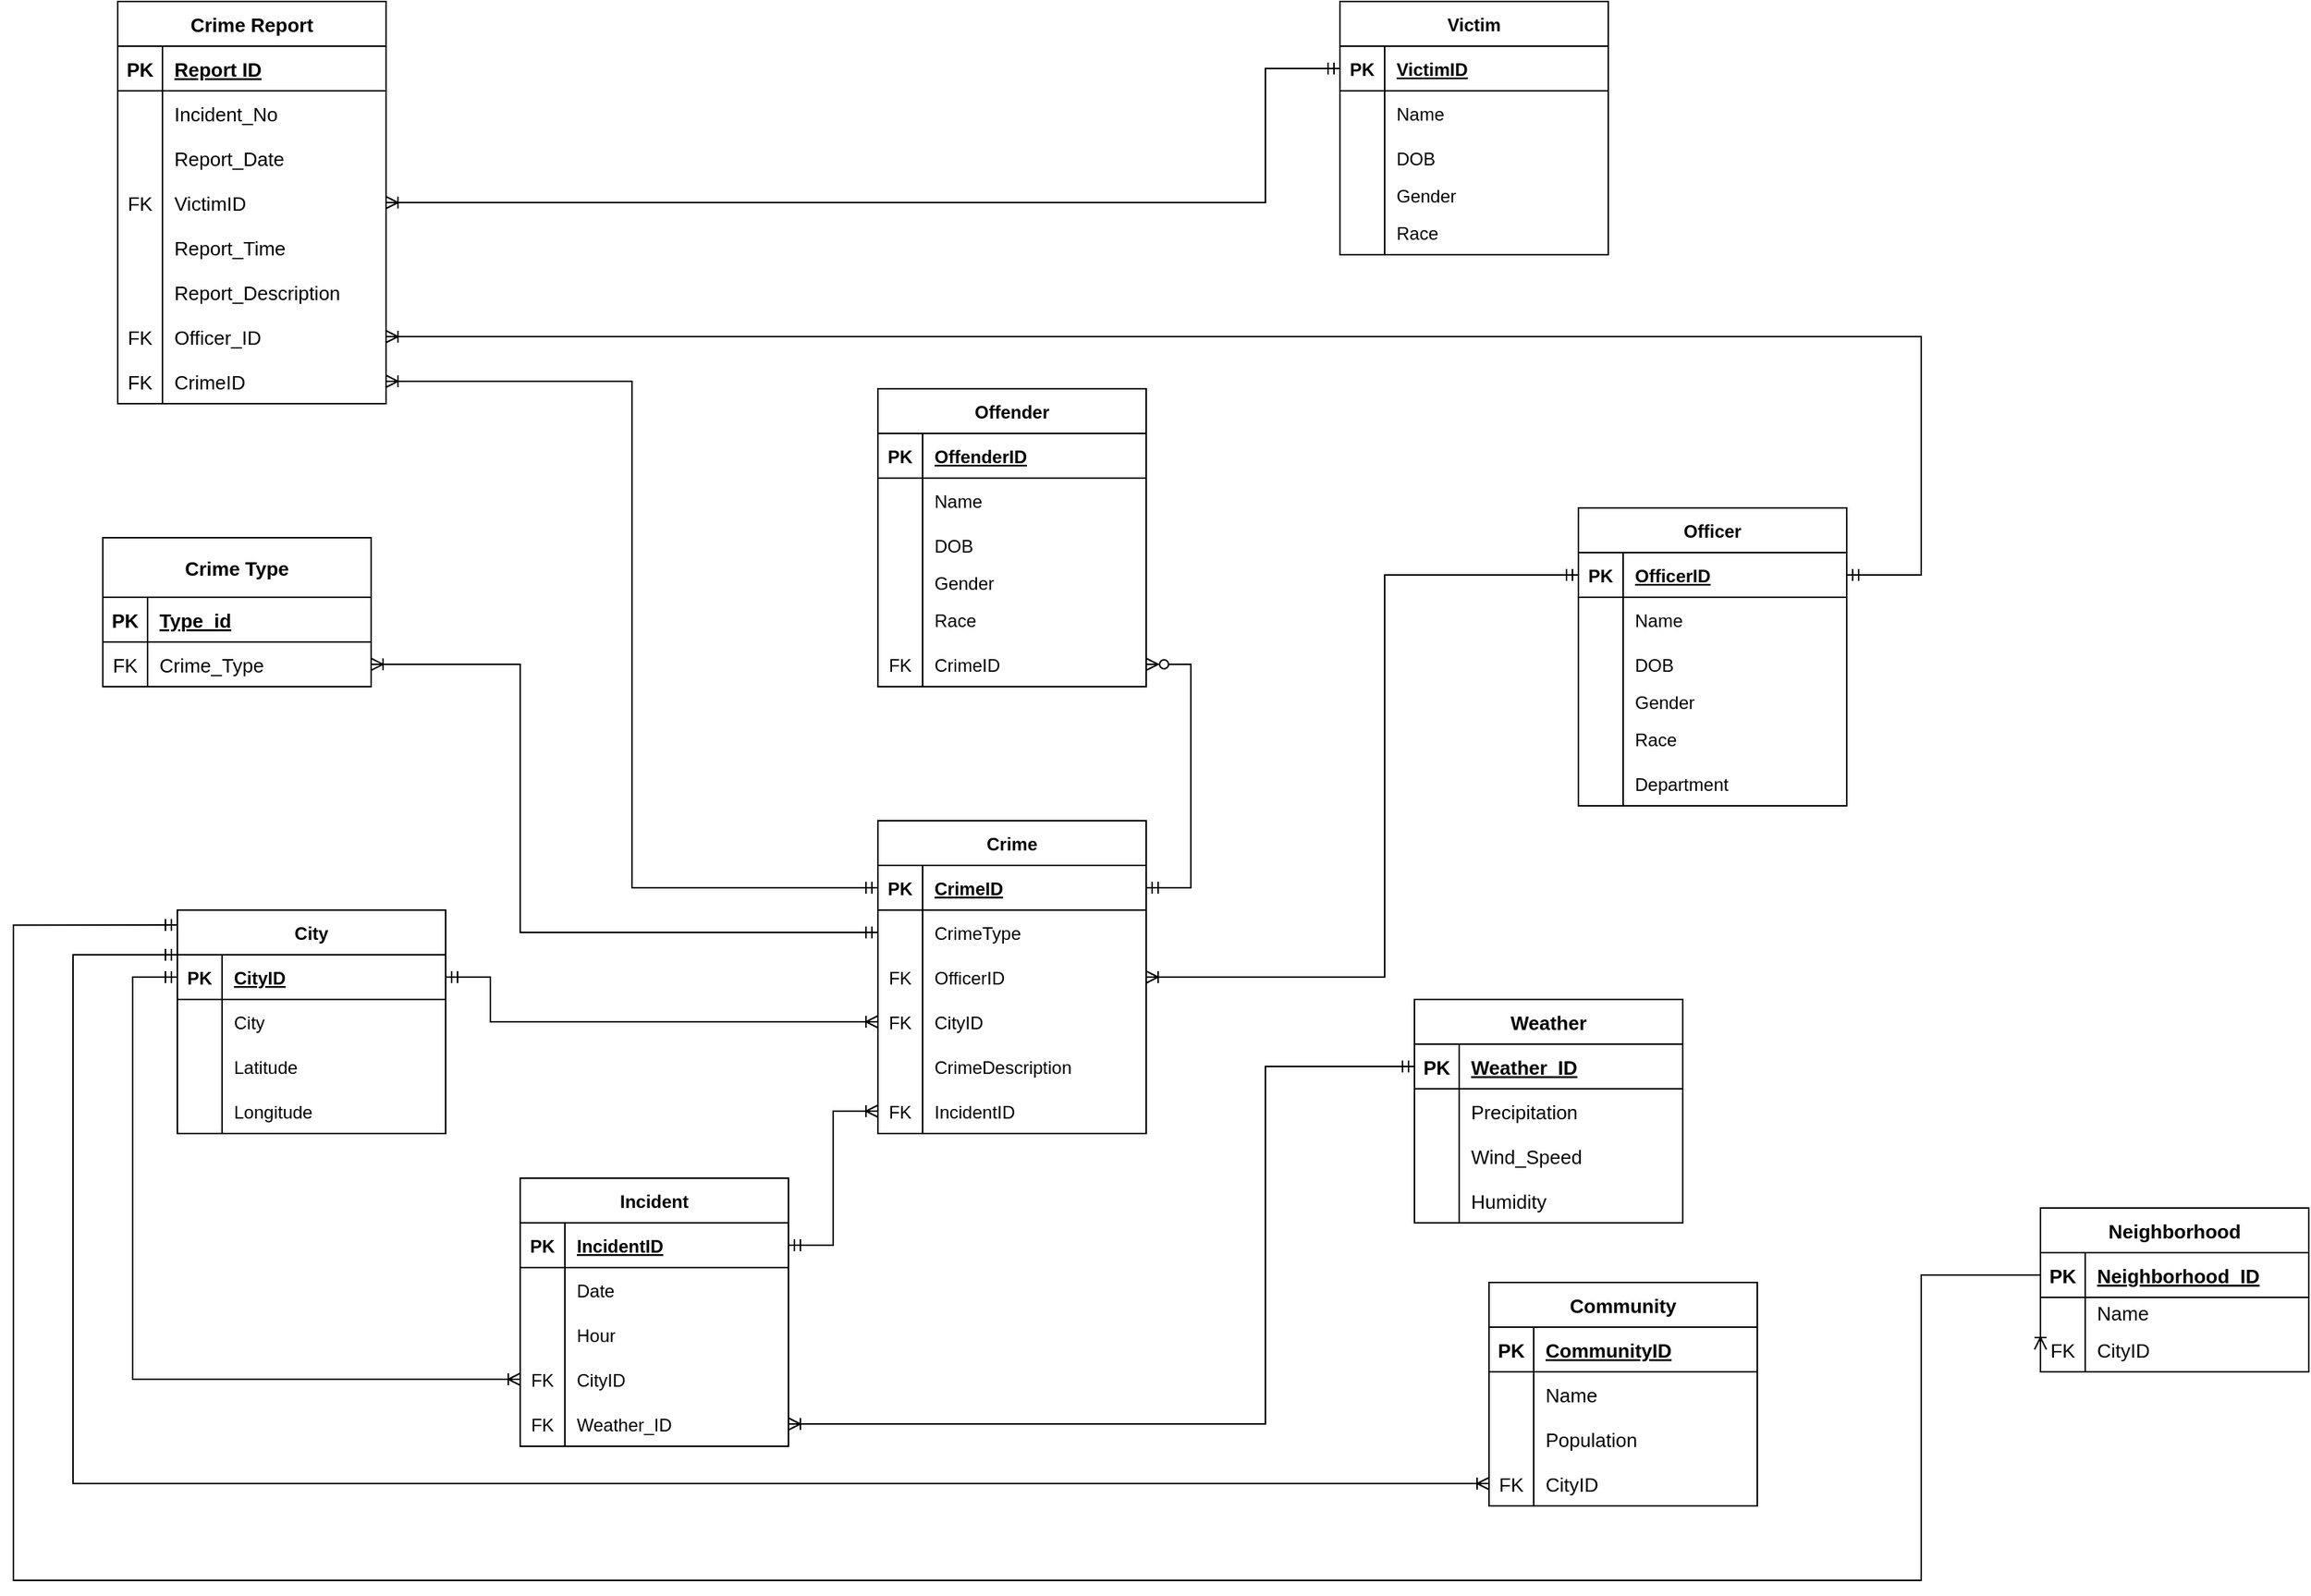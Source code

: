<mxfile version="21.1.5" type="device">
  <diagram name="Page-1" id="T6HQfbyAUBKGEgzez-0C">
    <mxGraphModel dx="1272" dy="864" grid="1" gridSize="10" guides="1" tooltips="1" connect="1" arrows="1" fold="1" page="1" pageScale="1" pageWidth="1169" pageHeight="827" math="0" shadow="0">
      <root>
        <mxCell id="0" />
        <mxCell id="1" parent="0" />
        <mxCell id="WyXbHlvHYgHsmqefhjLq-124" style="edgeStyle=orthogonalEdgeStyle;rounded=0;orthogonalLoop=1;jettySize=auto;html=1;entryX=1;entryY=0.5;entryDx=0;entryDy=0;endArrow=ERmandOne;endFill=0;startArrow=ERoneToMany;startFill=0;" parent="1" source="WyXbHlvHYgHsmqefhjLq-5" target="WyXbHlvHYgHsmqefhjLq-82" edge="1">
          <mxGeometry relative="1" as="geometry">
            <Array as="points">
              <mxPoint x="400" y="775" />
              <mxPoint x="400" y="745" />
            </Array>
          </mxGeometry>
        </mxCell>
        <mxCell id="WyXbHlvHYgHsmqefhjLq-1" value="Crime" style="shape=table;startSize=30;container=1;collapsible=1;childLayout=tableLayout;fixedRows=1;rowLines=0;fontStyle=1;align=center;resizeLast=1;" parent="1" vertex="1">
          <mxGeometry x="660" y="640" width="180" height="210" as="geometry">
            <mxRectangle x="90" y="240" width="70" height="30" as="alternateBounds" />
          </mxGeometry>
        </mxCell>
        <mxCell id="WyXbHlvHYgHsmqefhjLq-2" value="" style="shape=tableRow;horizontal=0;startSize=0;swimlaneHead=0;swimlaneBody=0;fillColor=none;collapsible=0;dropTarget=0;points=[[0,0.5],[1,0.5]];portConstraint=eastwest;top=0;left=0;right=0;bottom=1;" parent="WyXbHlvHYgHsmqefhjLq-1" vertex="1">
          <mxGeometry y="30" width="180" height="30" as="geometry" />
        </mxCell>
        <mxCell id="WyXbHlvHYgHsmqefhjLq-3" value="PK" style="shape=partialRectangle;connectable=0;fillColor=none;top=0;left=0;bottom=0;right=0;fontStyle=1;overflow=hidden;" parent="WyXbHlvHYgHsmqefhjLq-2" vertex="1">
          <mxGeometry width="30" height="30" as="geometry">
            <mxRectangle width="30" height="30" as="alternateBounds" />
          </mxGeometry>
        </mxCell>
        <mxCell id="WyXbHlvHYgHsmqefhjLq-4" value="CrimeID" style="shape=partialRectangle;connectable=0;fillColor=none;top=0;left=0;bottom=0;right=0;align=left;spacingLeft=6;fontStyle=5;overflow=hidden;" parent="WyXbHlvHYgHsmqefhjLq-2" vertex="1">
          <mxGeometry x="30" width="150" height="30" as="geometry">
            <mxRectangle width="150" height="30" as="alternateBounds" />
          </mxGeometry>
        </mxCell>
        <mxCell id="WyXbHlvHYgHsmqefhjLq-11" value="" style="shape=tableRow;horizontal=0;startSize=0;swimlaneHead=0;swimlaneBody=0;fillColor=none;collapsible=0;dropTarget=0;points=[[0,0.5],[1,0.5]];portConstraint=eastwest;top=0;left=0;right=0;bottom=0;" parent="WyXbHlvHYgHsmqefhjLq-1" vertex="1">
          <mxGeometry y="60" width="180" height="30" as="geometry" />
        </mxCell>
        <mxCell id="WyXbHlvHYgHsmqefhjLq-12" value="" style="shape=partialRectangle;connectable=0;fillColor=none;top=0;left=0;bottom=0;right=0;editable=1;overflow=hidden;" parent="WyXbHlvHYgHsmqefhjLq-11" vertex="1">
          <mxGeometry width="30" height="30" as="geometry">
            <mxRectangle width="30" height="30" as="alternateBounds" />
          </mxGeometry>
        </mxCell>
        <mxCell id="WyXbHlvHYgHsmqefhjLq-13" value="CrimeType" style="shape=partialRectangle;connectable=0;fillColor=none;top=0;left=0;bottom=0;right=0;align=left;spacingLeft=6;overflow=hidden;" parent="WyXbHlvHYgHsmqefhjLq-11" vertex="1">
          <mxGeometry x="30" width="150" height="30" as="geometry">
            <mxRectangle width="150" height="30" as="alternateBounds" />
          </mxGeometry>
        </mxCell>
        <mxCell id="WyXbHlvHYgHsmqefhjLq-8" value="" style="shape=tableRow;horizontal=0;startSize=0;swimlaneHead=0;swimlaneBody=0;fillColor=none;collapsible=0;dropTarget=0;points=[[0,0.5],[1,0.5]];portConstraint=eastwest;top=0;left=0;right=0;bottom=0;" parent="WyXbHlvHYgHsmqefhjLq-1" vertex="1">
          <mxGeometry y="90" width="180" height="30" as="geometry" />
        </mxCell>
        <mxCell id="WyXbHlvHYgHsmqefhjLq-9" value="FK" style="shape=partialRectangle;connectable=0;fillColor=none;top=0;left=0;bottom=0;right=0;editable=1;overflow=hidden;" parent="WyXbHlvHYgHsmqefhjLq-8" vertex="1">
          <mxGeometry width="30" height="30" as="geometry">
            <mxRectangle width="30" height="30" as="alternateBounds" />
          </mxGeometry>
        </mxCell>
        <mxCell id="WyXbHlvHYgHsmqefhjLq-10" value="OfficerID" style="shape=partialRectangle;connectable=0;fillColor=none;top=0;left=0;bottom=0;right=0;align=left;spacingLeft=6;overflow=hidden;" parent="WyXbHlvHYgHsmqefhjLq-8" vertex="1">
          <mxGeometry x="30" width="150" height="30" as="geometry">
            <mxRectangle width="150" height="30" as="alternateBounds" />
          </mxGeometry>
        </mxCell>
        <mxCell id="WyXbHlvHYgHsmqefhjLq-5" value="" style="shape=tableRow;horizontal=0;startSize=0;swimlaneHead=0;swimlaneBody=0;fillColor=none;collapsible=0;dropTarget=0;points=[[0,0.5],[1,0.5]];portConstraint=eastwest;top=0;left=0;right=0;bottom=0;" parent="WyXbHlvHYgHsmqefhjLq-1" vertex="1">
          <mxGeometry y="120" width="180" height="30" as="geometry" />
        </mxCell>
        <mxCell id="WyXbHlvHYgHsmqefhjLq-6" value="FK" style="shape=partialRectangle;connectable=0;fillColor=none;top=0;left=0;bottom=0;right=0;editable=1;overflow=hidden;" parent="WyXbHlvHYgHsmqefhjLq-5" vertex="1">
          <mxGeometry width="30" height="30" as="geometry">
            <mxRectangle width="30" height="30" as="alternateBounds" />
          </mxGeometry>
        </mxCell>
        <mxCell id="WyXbHlvHYgHsmqefhjLq-7" value="CityID" style="shape=partialRectangle;connectable=0;fillColor=none;top=0;left=0;bottom=0;right=0;align=left;spacingLeft=6;overflow=hidden;" parent="WyXbHlvHYgHsmqefhjLq-5" vertex="1">
          <mxGeometry x="30" width="150" height="30" as="geometry">
            <mxRectangle width="150" height="30" as="alternateBounds" />
          </mxGeometry>
        </mxCell>
        <mxCell id="WyXbHlvHYgHsmqefhjLq-14" value="" style="shape=tableRow;horizontal=0;startSize=0;swimlaneHead=0;swimlaneBody=0;fillColor=none;collapsible=0;dropTarget=0;points=[[0,0.5],[1,0.5]];portConstraint=eastwest;top=0;left=0;right=0;bottom=0;" parent="WyXbHlvHYgHsmqefhjLq-1" vertex="1">
          <mxGeometry y="150" width="180" height="30" as="geometry" />
        </mxCell>
        <mxCell id="WyXbHlvHYgHsmqefhjLq-15" value="" style="shape=partialRectangle;connectable=0;fillColor=none;top=0;left=0;bottom=0;right=0;editable=1;overflow=hidden;" parent="WyXbHlvHYgHsmqefhjLq-14" vertex="1">
          <mxGeometry width="30" height="30" as="geometry">
            <mxRectangle width="30" height="30" as="alternateBounds" />
          </mxGeometry>
        </mxCell>
        <mxCell id="WyXbHlvHYgHsmqefhjLq-16" value="CrimeDescription" style="shape=partialRectangle;connectable=0;fillColor=none;top=0;left=0;bottom=0;right=0;align=left;spacingLeft=6;overflow=hidden;" parent="WyXbHlvHYgHsmqefhjLq-14" vertex="1">
          <mxGeometry x="30" width="150" height="30" as="geometry">
            <mxRectangle width="150" height="30" as="alternateBounds" />
          </mxGeometry>
        </mxCell>
        <mxCell id="WyXbHlvHYgHsmqefhjLq-17" value="" style="shape=tableRow;horizontal=0;startSize=0;swimlaneHead=0;swimlaneBody=0;fillColor=none;collapsible=0;dropTarget=0;points=[[0,0.5],[1,0.5]];portConstraint=eastwest;top=0;left=0;right=0;bottom=0;" parent="WyXbHlvHYgHsmqefhjLq-1" vertex="1">
          <mxGeometry y="180" width="180" height="30" as="geometry" />
        </mxCell>
        <mxCell id="WyXbHlvHYgHsmqefhjLq-18" value="FK" style="shape=partialRectangle;connectable=0;fillColor=none;top=0;left=0;bottom=0;right=0;editable=1;overflow=hidden;" parent="WyXbHlvHYgHsmqefhjLq-17" vertex="1">
          <mxGeometry width="30" height="30" as="geometry">
            <mxRectangle width="30" height="30" as="alternateBounds" />
          </mxGeometry>
        </mxCell>
        <mxCell id="WyXbHlvHYgHsmqefhjLq-19" value="IncidentID" style="shape=partialRectangle;connectable=0;fillColor=none;top=0;left=0;bottom=0;right=0;align=left;spacingLeft=6;overflow=hidden;" parent="WyXbHlvHYgHsmqefhjLq-17" vertex="1">
          <mxGeometry x="30" width="150" height="30" as="geometry">
            <mxRectangle width="150" height="30" as="alternateBounds" />
          </mxGeometry>
        </mxCell>
        <mxCell id="WyXbHlvHYgHsmqefhjLq-20" value="Incident" style="shape=table;startSize=30;container=1;collapsible=1;childLayout=tableLayout;fixedRows=1;rowLines=0;fontStyle=1;align=center;resizeLast=1;" parent="1" vertex="1">
          <mxGeometry x="420" y="880" width="180" height="180" as="geometry">
            <mxRectangle x="320" y="670" width="70" height="30" as="alternateBounds" />
          </mxGeometry>
        </mxCell>
        <mxCell id="WyXbHlvHYgHsmqefhjLq-21" value="" style="shape=tableRow;horizontal=0;startSize=0;swimlaneHead=0;swimlaneBody=0;fillColor=none;collapsible=0;dropTarget=0;points=[[0,0.5],[1,0.5]];portConstraint=eastwest;top=0;left=0;right=0;bottom=1;" parent="WyXbHlvHYgHsmqefhjLq-20" vertex="1">
          <mxGeometry y="30" width="180" height="30" as="geometry" />
        </mxCell>
        <mxCell id="WyXbHlvHYgHsmqefhjLq-22" value="PK" style="shape=partialRectangle;connectable=0;fillColor=none;top=0;left=0;bottom=0;right=0;fontStyle=1;overflow=hidden;" parent="WyXbHlvHYgHsmqefhjLq-21" vertex="1">
          <mxGeometry width="30" height="30" as="geometry">
            <mxRectangle width="30" height="30" as="alternateBounds" />
          </mxGeometry>
        </mxCell>
        <mxCell id="WyXbHlvHYgHsmqefhjLq-23" value="IncidentID" style="shape=partialRectangle;connectable=0;fillColor=none;top=0;left=0;bottom=0;right=0;align=left;spacingLeft=6;fontStyle=5;overflow=hidden;" parent="WyXbHlvHYgHsmqefhjLq-21" vertex="1">
          <mxGeometry x="30" width="150" height="30" as="geometry">
            <mxRectangle width="150" height="30" as="alternateBounds" />
          </mxGeometry>
        </mxCell>
        <mxCell id="WyXbHlvHYgHsmqefhjLq-24" value="" style="shape=tableRow;horizontal=0;startSize=0;swimlaneHead=0;swimlaneBody=0;fillColor=none;collapsible=0;dropTarget=0;points=[[0,0.5],[1,0.5]];portConstraint=eastwest;top=0;left=0;right=0;bottom=0;" parent="WyXbHlvHYgHsmqefhjLq-20" vertex="1">
          <mxGeometry y="60" width="180" height="30" as="geometry" />
        </mxCell>
        <mxCell id="WyXbHlvHYgHsmqefhjLq-25" value="" style="shape=partialRectangle;connectable=0;fillColor=none;top=0;left=0;bottom=0;right=0;editable=1;overflow=hidden;" parent="WyXbHlvHYgHsmqefhjLq-24" vertex="1">
          <mxGeometry width="30" height="30" as="geometry">
            <mxRectangle width="30" height="30" as="alternateBounds" />
          </mxGeometry>
        </mxCell>
        <mxCell id="WyXbHlvHYgHsmqefhjLq-26" value="Date" style="shape=partialRectangle;connectable=0;fillColor=none;top=0;left=0;bottom=0;right=0;align=left;spacingLeft=6;overflow=hidden;" parent="WyXbHlvHYgHsmqefhjLq-24" vertex="1">
          <mxGeometry x="30" width="150" height="30" as="geometry">
            <mxRectangle width="150" height="30" as="alternateBounds" />
          </mxGeometry>
        </mxCell>
        <mxCell id="WyXbHlvHYgHsmqefhjLq-27" value="" style="shape=tableRow;horizontal=0;startSize=0;swimlaneHead=0;swimlaneBody=0;fillColor=none;collapsible=0;dropTarget=0;points=[[0,0.5],[1,0.5]];portConstraint=eastwest;top=0;left=0;right=0;bottom=0;" parent="WyXbHlvHYgHsmqefhjLq-20" vertex="1">
          <mxGeometry y="90" width="180" height="30" as="geometry" />
        </mxCell>
        <mxCell id="WyXbHlvHYgHsmqefhjLq-28" value="" style="shape=partialRectangle;connectable=0;fillColor=none;top=0;left=0;bottom=0;right=0;editable=1;overflow=hidden;" parent="WyXbHlvHYgHsmqefhjLq-27" vertex="1">
          <mxGeometry width="30" height="30" as="geometry">
            <mxRectangle width="30" height="30" as="alternateBounds" />
          </mxGeometry>
        </mxCell>
        <mxCell id="WyXbHlvHYgHsmqefhjLq-29" value="Hour" style="shape=partialRectangle;connectable=0;fillColor=none;top=0;left=0;bottom=0;right=0;align=left;spacingLeft=6;overflow=hidden;" parent="WyXbHlvHYgHsmqefhjLq-27" vertex="1">
          <mxGeometry x="30" width="150" height="30" as="geometry">
            <mxRectangle width="150" height="30" as="alternateBounds" />
          </mxGeometry>
        </mxCell>
        <mxCell id="WyXbHlvHYgHsmqefhjLq-30" value="" style="shape=tableRow;horizontal=0;startSize=0;swimlaneHead=0;swimlaneBody=0;fillColor=none;collapsible=0;dropTarget=0;points=[[0,0.5],[1,0.5]];portConstraint=eastwest;top=0;left=0;right=0;bottom=0;" parent="WyXbHlvHYgHsmqefhjLq-20" vertex="1">
          <mxGeometry y="120" width="180" height="30" as="geometry" />
        </mxCell>
        <mxCell id="WyXbHlvHYgHsmqefhjLq-31" value="FK" style="shape=partialRectangle;connectable=0;fillColor=none;top=0;left=0;bottom=0;right=0;editable=1;overflow=hidden;" parent="WyXbHlvHYgHsmqefhjLq-30" vertex="1">
          <mxGeometry width="30" height="30" as="geometry">
            <mxRectangle width="30" height="30" as="alternateBounds" />
          </mxGeometry>
        </mxCell>
        <mxCell id="WyXbHlvHYgHsmqefhjLq-32" value="CityID" style="shape=partialRectangle;connectable=0;fillColor=none;top=0;left=0;bottom=0;right=0;align=left;spacingLeft=6;overflow=hidden;" parent="WyXbHlvHYgHsmqefhjLq-30" vertex="1">
          <mxGeometry x="30" width="150" height="30" as="geometry">
            <mxRectangle width="150" height="30" as="alternateBounds" />
          </mxGeometry>
        </mxCell>
        <mxCell id="WyXbHlvHYgHsmqefhjLq-33" value="" style="shape=tableRow;horizontal=0;startSize=0;swimlaneHead=0;swimlaneBody=0;fillColor=none;collapsible=0;dropTarget=0;points=[[0,0.5],[1,0.5]];portConstraint=eastwest;top=0;left=0;right=0;bottom=0;" parent="WyXbHlvHYgHsmqefhjLq-20" vertex="1">
          <mxGeometry y="150" width="180" height="30" as="geometry" />
        </mxCell>
        <mxCell id="WyXbHlvHYgHsmqefhjLq-34" value="FK" style="shape=partialRectangle;connectable=0;fillColor=none;top=0;left=0;bottom=0;right=0;editable=1;overflow=hidden;" parent="WyXbHlvHYgHsmqefhjLq-33" vertex="1">
          <mxGeometry width="30" height="30" as="geometry">
            <mxRectangle width="30" height="30" as="alternateBounds" />
          </mxGeometry>
        </mxCell>
        <mxCell id="WyXbHlvHYgHsmqefhjLq-35" value="Weather_ID" style="shape=partialRectangle;connectable=0;fillColor=none;top=0;left=0;bottom=0;right=0;align=left;spacingLeft=6;overflow=hidden;" parent="WyXbHlvHYgHsmqefhjLq-33" vertex="1">
          <mxGeometry x="30" width="150" height="30" as="geometry">
            <mxRectangle width="150" height="30" as="alternateBounds" />
          </mxGeometry>
        </mxCell>
        <mxCell id="WyXbHlvHYgHsmqefhjLq-36" value="Crime Type" style="shape=table;startSize=40;container=1;collapsible=1;childLayout=tableLayout;fixedRows=1;rowLines=0;fontStyle=1;align=center;resizeLast=1;fontSize=13;" parent="1" vertex="1">
          <mxGeometry x="140" y="450" width="180" height="100" as="geometry" />
        </mxCell>
        <mxCell id="WyXbHlvHYgHsmqefhjLq-37" value="" style="shape=tableRow;horizontal=0;startSize=0;swimlaneHead=0;swimlaneBody=0;fillColor=none;collapsible=0;dropTarget=0;points=[[0,0.5],[1,0.5]];portConstraint=eastwest;top=0;left=0;right=0;bottom=1;fontSize=13;" parent="WyXbHlvHYgHsmqefhjLq-36" vertex="1">
          <mxGeometry y="40" width="180" height="30" as="geometry" />
        </mxCell>
        <mxCell id="WyXbHlvHYgHsmqefhjLq-38" value="PK" style="shape=partialRectangle;connectable=0;fillColor=none;top=0;left=0;bottom=0;right=0;fontStyle=1;overflow=hidden;fontSize=13;" parent="WyXbHlvHYgHsmqefhjLq-37" vertex="1">
          <mxGeometry width="30" height="30" as="geometry">
            <mxRectangle width="30" height="30" as="alternateBounds" />
          </mxGeometry>
        </mxCell>
        <mxCell id="WyXbHlvHYgHsmqefhjLq-39" value="Type_id" style="shape=partialRectangle;connectable=0;fillColor=none;top=0;left=0;bottom=0;right=0;align=left;spacingLeft=6;fontStyle=5;overflow=hidden;fontSize=13;" parent="WyXbHlvHYgHsmqefhjLq-37" vertex="1">
          <mxGeometry x="30" width="150" height="30" as="geometry">
            <mxRectangle width="150" height="30" as="alternateBounds" />
          </mxGeometry>
        </mxCell>
        <mxCell id="WyXbHlvHYgHsmqefhjLq-40" value="" style="shape=tableRow;horizontal=0;startSize=0;swimlaneHead=0;swimlaneBody=0;fillColor=none;collapsible=0;dropTarget=0;points=[[0,0.5],[1,0.5]];portConstraint=eastwest;top=0;left=0;right=0;bottom=0;fontSize=13;" parent="WyXbHlvHYgHsmqefhjLq-36" vertex="1">
          <mxGeometry y="70" width="180" height="30" as="geometry" />
        </mxCell>
        <mxCell id="WyXbHlvHYgHsmqefhjLq-41" value="FK" style="shape=partialRectangle;connectable=0;fillColor=none;top=0;left=0;bottom=0;right=0;editable=1;overflow=hidden;fontSize=13;" parent="WyXbHlvHYgHsmqefhjLq-40" vertex="1">
          <mxGeometry width="30" height="30" as="geometry">
            <mxRectangle width="30" height="30" as="alternateBounds" />
          </mxGeometry>
        </mxCell>
        <mxCell id="WyXbHlvHYgHsmqefhjLq-42" value="Crime_Type" style="shape=partialRectangle;connectable=0;fillColor=none;top=0;left=0;bottom=0;right=0;align=left;spacingLeft=6;overflow=hidden;fontSize=13;" parent="WyXbHlvHYgHsmqefhjLq-40" vertex="1">
          <mxGeometry x="30" width="150" height="30" as="geometry">
            <mxRectangle width="150" height="30" as="alternateBounds" />
          </mxGeometry>
        </mxCell>
        <mxCell id="WyXbHlvHYgHsmqefhjLq-43" value="Offender" style="shape=table;startSize=30;container=1;collapsible=1;childLayout=tableLayout;fixedRows=1;rowLines=0;fontStyle=1;align=center;resizeLast=1;" parent="1" vertex="1">
          <mxGeometry x="660" y="350" width="180" height="200" as="geometry">
            <mxRectangle x="320" y="460" width="90" height="30" as="alternateBounds" />
          </mxGeometry>
        </mxCell>
        <mxCell id="WyXbHlvHYgHsmqefhjLq-44" value="" style="shape=tableRow;horizontal=0;startSize=0;swimlaneHead=0;swimlaneBody=0;fillColor=none;collapsible=0;dropTarget=0;points=[[0,0.5],[1,0.5]];portConstraint=eastwest;top=0;left=0;right=0;bottom=1;" parent="WyXbHlvHYgHsmqefhjLq-43" vertex="1">
          <mxGeometry y="30" width="180" height="30" as="geometry" />
        </mxCell>
        <mxCell id="WyXbHlvHYgHsmqefhjLq-45" value="PK" style="shape=partialRectangle;connectable=0;fillColor=none;top=0;left=0;bottom=0;right=0;fontStyle=1;overflow=hidden;" parent="WyXbHlvHYgHsmqefhjLq-44" vertex="1">
          <mxGeometry width="30" height="30" as="geometry">
            <mxRectangle width="30" height="30" as="alternateBounds" />
          </mxGeometry>
        </mxCell>
        <mxCell id="WyXbHlvHYgHsmqefhjLq-46" value="OffenderID" style="shape=partialRectangle;connectable=0;fillColor=none;top=0;left=0;bottom=0;right=0;align=left;spacingLeft=6;fontStyle=5;overflow=hidden;" parent="WyXbHlvHYgHsmqefhjLq-44" vertex="1">
          <mxGeometry x="30" width="150" height="30" as="geometry">
            <mxRectangle width="150" height="30" as="alternateBounds" />
          </mxGeometry>
        </mxCell>
        <mxCell id="WyXbHlvHYgHsmqefhjLq-47" value="" style="shape=tableRow;horizontal=0;startSize=0;swimlaneHead=0;swimlaneBody=0;fillColor=none;collapsible=0;dropTarget=0;points=[[0,0.5],[1,0.5]];portConstraint=eastwest;top=0;left=0;right=0;bottom=0;" parent="WyXbHlvHYgHsmqefhjLq-43" vertex="1">
          <mxGeometry y="60" width="180" height="30" as="geometry" />
        </mxCell>
        <mxCell id="WyXbHlvHYgHsmqefhjLq-48" value="" style="shape=partialRectangle;connectable=0;fillColor=none;top=0;left=0;bottom=0;right=0;editable=1;overflow=hidden;" parent="WyXbHlvHYgHsmqefhjLq-47" vertex="1">
          <mxGeometry width="30" height="30" as="geometry">
            <mxRectangle width="30" height="30" as="alternateBounds" />
          </mxGeometry>
        </mxCell>
        <mxCell id="WyXbHlvHYgHsmqefhjLq-49" value="Name" style="shape=partialRectangle;connectable=0;fillColor=none;top=0;left=0;bottom=0;right=0;align=left;spacingLeft=6;overflow=hidden;" parent="WyXbHlvHYgHsmqefhjLq-47" vertex="1">
          <mxGeometry x="30" width="150" height="30" as="geometry">
            <mxRectangle width="150" height="30" as="alternateBounds" />
          </mxGeometry>
        </mxCell>
        <mxCell id="WyXbHlvHYgHsmqefhjLq-50" value="" style="shape=tableRow;horizontal=0;startSize=0;swimlaneHead=0;swimlaneBody=0;fillColor=none;collapsible=0;dropTarget=0;points=[[0,0.5],[1,0.5]];portConstraint=eastwest;top=0;left=0;right=0;bottom=0;" parent="WyXbHlvHYgHsmqefhjLq-43" vertex="1">
          <mxGeometry y="90" width="180" height="30" as="geometry" />
        </mxCell>
        <mxCell id="WyXbHlvHYgHsmqefhjLq-51" value="" style="shape=partialRectangle;connectable=0;fillColor=none;top=0;left=0;bottom=0;right=0;editable=1;overflow=hidden;" parent="WyXbHlvHYgHsmqefhjLq-50" vertex="1">
          <mxGeometry width="30" height="30" as="geometry">
            <mxRectangle width="30" height="30" as="alternateBounds" />
          </mxGeometry>
        </mxCell>
        <mxCell id="WyXbHlvHYgHsmqefhjLq-52" value="DOB" style="shape=partialRectangle;connectable=0;fillColor=none;top=0;left=0;bottom=0;right=0;align=left;spacingLeft=6;overflow=hidden;" parent="WyXbHlvHYgHsmqefhjLq-50" vertex="1">
          <mxGeometry x="30" width="150" height="30" as="geometry">
            <mxRectangle width="150" height="30" as="alternateBounds" />
          </mxGeometry>
        </mxCell>
        <mxCell id="WyXbHlvHYgHsmqefhjLq-53" value="" style="shape=tableRow;horizontal=0;startSize=0;swimlaneHead=0;swimlaneBody=0;fillColor=none;collapsible=0;dropTarget=0;points=[[0,0.5],[1,0.5]];portConstraint=eastwest;top=0;left=0;right=0;bottom=0;" parent="WyXbHlvHYgHsmqefhjLq-43" vertex="1">
          <mxGeometry y="120" width="180" height="20" as="geometry" />
        </mxCell>
        <mxCell id="WyXbHlvHYgHsmqefhjLq-54" value="" style="shape=partialRectangle;connectable=0;fillColor=none;top=0;left=0;bottom=0;right=0;editable=1;overflow=hidden;" parent="WyXbHlvHYgHsmqefhjLq-53" vertex="1">
          <mxGeometry width="30" height="20" as="geometry">
            <mxRectangle width="30" height="20" as="alternateBounds" />
          </mxGeometry>
        </mxCell>
        <mxCell id="WyXbHlvHYgHsmqefhjLq-55" value="Gender" style="shape=partialRectangle;connectable=0;fillColor=none;top=0;left=0;bottom=0;right=0;align=left;spacingLeft=6;overflow=hidden;" parent="WyXbHlvHYgHsmqefhjLq-53" vertex="1">
          <mxGeometry x="30" width="150" height="20" as="geometry">
            <mxRectangle width="150" height="20" as="alternateBounds" />
          </mxGeometry>
        </mxCell>
        <mxCell id="WyXbHlvHYgHsmqefhjLq-56" value="" style="shape=tableRow;horizontal=0;startSize=0;swimlaneHead=0;swimlaneBody=0;fillColor=none;collapsible=0;dropTarget=0;points=[[0,0.5],[1,0.5]];portConstraint=eastwest;top=0;left=0;right=0;bottom=0;" parent="WyXbHlvHYgHsmqefhjLq-43" vertex="1">
          <mxGeometry y="140" width="180" height="30" as="geometry" />
        </mxCell>
        <mxCell id="WyXbHlvHYgHsmqefhjLq-57" value="" style="shape=partialRectangle;connectable=0;fillColor=none;top=0;left=0;bottom=0;right=0;editable=1;overflow=hidden;" parent="WyXbHlvHYgHsmqefhjLq-56" vertex="1">
          <mxGeometry width="30" height="30" as="geometry">
            <mxRectangle width="30" height="30" as="alternateBounds" />
          </mxGeometry>
        </mxCell>
        <mxCell id="WyXbHlvHYgHsmqefhjLq-58" value="Race" style="shape=partialRectangle;connectable=0;fillColor=none;top=0;left=0;bottom=0;right=0;align=left;spacingLeft=6;overflow=hidden;" parent="WyXbHlvHYgHsmqefhjLq-56" vertex="1">
          <mxGeometry x="30" width="150" height="30" as="geometry">
            <mxRectangle width="150" height="30" as="alternateBounds" />
          </mxGeometry>
        </mxCell>
        <mxCell id="WyXbHlvHYgHsmqefhjLq-59" value="" style="shape=tableRow;horizontal=0;startSize=0;swimlaneHead=0;swimlaneBody=0;fillColor=none;collapsible=0;dropTarget=0;points=[[0,0.5],[1,0.5]];portConstraint=eastwest;top=0;left=0;right=0;bottom=0;" parent="WyXbHlvHYgHsmqefhjLq-43" vertex="1">
          <mxGeometry y="170" width="180" height="30" as="geometry" />
        </mxCell>
        <mxCell id="WyXbHlvHYgHsmqefhjLq-60" value="FK" style="shape=partialRectangle;connectable=0;fillColor=none;top=0;left=0;bottom=0;right=0;editable=1;overflow=hidden;" parent="WyXbHlvHYgHsmqefhjLq-59" vertex="1">
          <mxGeometry width="30" height="30" as="geometry">
            <mxRectangle width="30" height="30" as="alternateBounds" />
          </mxGeometry>
        </mxCell>
        <mxCell id="WyXbHlvHYgHsmqefhjLq-61" value="CrimeID" style="shape=partialRectangle;connectable=0;fillColor=none;top=0;left=0;bottom=0;right=0;align=left;spacingLeft=6;overflow=hidden;" parent="WyXbHlvHYgHsmqefhjLq-59" vertex="1">
          <mxGeometry x="30" width="150" height="30" as="geometry">
            <mxRectangle width="150" height="30" as="alternateBounds" />
          </mxGeometry>
        </mxCell>
        <mxCell id="WyXbHlvHYgHsmqefhjLq-62" value="Officer" style="shape=table;startSize=30;container=1;collapsible=1;childLayout=tableLayout;fixedRows=1;rowLines=0;fontStyle=1;align=center;resizeLast=1;" parent="1" vertex="1">
          <mxGeometry x="1130" y="430" width="180" height="200" as="geometry" />
        </mxCell>
        <mxCell id="WyXbHlvHYgHsmqefhjLq-63" value="" style="shape=tableRow;horizontal=0;startSize=0;swimlaneHead=0;swimlaneBody=0;fillColor=none;collapsible=0;dropTarget=0;points=[[0,0.5],[1,0.5]];portConstraint=eastwest;top=0;left=0;right=0;bottom=1;" parent="WyXbHlvHYgHsmqefhjLq-62" vertex="1">
          <mxGeometry y="30" width="180" height="30" as="geometry" />
        </mxCell>
        <mxCell id="WyXbHlvHYgHsmqefhjLq-64" value="PK" style="shape=partialRectangle;connectable=0;fillColor=none;top=0;left=0;bottom=0;right=0;fontStyle=1;overflow=hidden;" parent="WyXbHlvHYgHsmqefhjLq-63" vertex="1">
          <mxGeometry width="30" height="30" as="geometry">
            <mxRectangle width="30" height="30" as="alternateBounds" />
          </mxGeometry>
        </mxCell>
        <mxCell id="WyXbHlvHYgHsmqefhjLq-65" value="OfficerID" style="shape=partialRectangle;connectable=0;fillColor=none;top=0;left=0;bottom=0;right=0;align=left;spacingLeft=6;fontStyle=5;overflow=hidden;" parent="WyXbHlvHYgHsmqefhjLq-63" vertex="1">
          <mxGeometry x="30" width="150" height="30" as="geometry">
            <mxRectangle width="150" height="30" as="alternateBounds" />
          </mxGeometry>
        </mxCell>
        <mxCell id="WyXbHlvHYgHsmqefhjLq-66" value="" style="shape=tableRow;horizontal=0;startSize=0;swimlaneHead=0;swimlaneBody=0;fillColor=none;collapsible=0;dropTarget=0;points=[[0,0.5],[1,0.5]];portConstraint=eastwest;top=0;left=0;right=0;bottom=0;" parent="WyXbHlvHYgHsmqefhjLq-62" vertex="1">
          <mxGeometry y="60" width="180" height="30" as="geometry" />
        </mxCell>
        <mxCell id="WyXbHlvHYgHsmqefhjLq-67" value="" style="shape=partialRectangle;connectable=0;fillColor=none;top=0;left=0;bottom=0;right=0;editable=1;overflow=hidden;" parent="WyXbHlvHYgHsmqefhjLq-66" vertex="1">
          <mxGeometry width="30" height="30" as="geometry">
            <mxRectangle width="30" height="30" as="alternateBounds" />
          </mxGeometry>
        </mxCell>
        <mxCell id="WyXbHlvHYgHsmqefhjLq-68" value="Name" style="shape=partialRectangle;connectable=0;fillColor=none;top=0;left=0;bottom=0;right=0;align=left;spacingLeft=6;overflow=hidden;" parent="WyXbHlvHYgHsmqefhjLq-66" vertex="1">
          <mxGeometry x="30" width="150" height="30" as="geometry">
            <mxRectangle width="150" height="30" as="alternateBounds" />
          </mxGeometry>
        </mxCell>
        <mxCell id="WyXbHlvHYgHsmqefhjLq-69" value="" style="shape=tableRow;horizontal=0;startSize=0;swimlaneHead=0;swimlaneBody=0;fillColor=none;collapsible=0;dropTarget=0;points=[[0,0.5],[1,0.5]];portConstraint=eastwest;top=0;left=0;right=0;bottom=0;" parent="WyXbHlvHYgHsmqefhjLq-62" vertex="1">
          <mxGeometry y="90" width="180" height="30" as="geometry" />
        </mxCell>
        <mxCell id="WyXbHlvHYgHsmqefhjLq-70" value="" style="shape=partialRectangle;connectable=0;fillColor=none;top=0;left=0;bottom=0;right=0;editable=1;overflow=hidden;" parent="WyXbHlvHYgHsmqefhjLq-69" vertex="1">
          <mxGeometry width="30" height="30" as="geometry">
            <mxRectangle width="30" height="30" as="alternateBounds" />
          </mxGeometry>
        </mxCell>
        <mxCell id="WyXbHlvHYgHsmqefhjLq-71" value="DOB" style="shape=partialRectangle;connectable=0;fillColor=none;top=0;left=0;bottom=0;right=0;align=left;spacingLeft=6;overflow=hidden;" parent="WyXbHlvHYgHsmqefhjLq-69" vertex="1">
          <mxGeometry x="30" width="150" height="30" as="geometry">
            <mxRectangle width="150" height="30" as="alternateBounds" />
          </mxGeometry>
        </mxCell>
        <mxCell id="WyXbHlvHYgHsmqefhjLq-72" value="" style="shape=tableRow;horizontal=0;startSize=0;swimlaneHead=0;swimlaneBody=0;fillColor=none;collapsible=0;dropTarget=0;points=[[0,0.5],[1,0.5]];portConstraint=eastwest;top=0;left=0;right=0;bottom=0;" parent="WyXbHlvHYgHsmqefhjLq-62" vertex="1">
          <mxGeometry y="120" width="180" height="20" as="geometry" />
        </mxCell>
        <mxCell id="WyXbHlvHYgHsmqefhjLq-73" value="" style="shape=partialRectangle;connectable=0;fillColor=none;top=0;left=0;bottom=0;right=0;editable=1;overflow=hidden;" parent="WyXbHlvHYgHsmqefhjLq-72" vertex="1">
          <mxGeometry width="30" height="20" as="geometry">
            <mxRectangle width="30" height="20" as="alternateBounds" />
          </mxGeometry>
        </mxCell>
        <mxCell id="WyXbHlvHYgHsmqefhjLq-74" value="Gender" style="shape=partialRectangle;connectable=0;fillColor=none;top=0;left=0;bottom=0;right=0;align=left;spacingLeft=6;overflow=hidden;" parent="WyXbHlvHYgHsmqefhjLq-72" vertex="1">
          <mxGeometry x="30" width="150" height="20" as="geometry">
            <mxRectangle width="150" height="20" as="alternateBounds" />
          </mxGeometry>
        </mxCell>
        <mxCell id="WyXbHlvHYgHsmqefhjLq-75" value="" style="shape=tableRow;horizontal=0;startSize=0;swimlaneHead=0;swimlaneBody=0;fillColor=none;collapsible=0;dropTarget=0;points=[[0,0.5],[1,0.5]];portConstraint=eastwest;top=0;left=0;right=0;bottom=0;" parent="WyXbHlvHYgHsmqefhjLq-62" vertex="1">
          <mxGeometry y="140" width="180" height="30" as="geometry" />
        </mxCell>
        <mxCell id="WyXbHlvHYgHsmqefhjLq-76" value="" style="shape=partialRectangle;connectable=0;fillColor=none;top=0;left=0;bottom=0;right=0;editable=1;overflow=hidden;" parent="WyXbHlvHYgHsmqefhjLq-75" vertex="1">
          <mxGeometry width="30" height="30" as="geometry">
            <mxRectangle width="30" height="30" as="alternateBounds" />
          </mxGeometry>
        </mxCell>
        <mxCell id="WyXbHlvHYgHsmqefhjLq-77" value="Race" style="shape=partialRectangle;connectable=0;fillColor=none;top=0;left=0;bottom=0;right=0;align=left;spacingLeft=6;overflow=hidden;" parent="WyXbHlvHYgHsmqefhjLq-75" vertex="1">
          <mxGeometry x="30" width="150" height="30" as="geometry">
            <mxRectangle width="150" height="30" as="alternateBounds" />
          </mxGeometry>
        </mxCell>
        <mxCell id="WyXbHlvHYgHsmqefhjLq-78" value="" style="shape=tableRow;horizontal=0;startSize=0;swimlaneHead=0;swimlaneBody=0;fillColor=none;collapsible=0;dropTarget=0;points=[[0,0.5],[1,0.5]];portConstraint=eastwest;top=0;left=0;right=0;bottom=0;" parent="WyXbHlvHYgHsmqefhjLq-62" vertex="1">
          <mxGeometry y="170" width="180" height="30" as="geometry" />
        </mxCell>
        <mxCell id="WyXbHlvHYgHsmqefhjLq-79" value="" style="shape=partialRectangle;connectable=0;fillColor=none;top=0;left=0;bottom=0;right=0;editable=1;overflow=hidden;" parent="WyXbHlvHYgHsmqefhjLq-78" vertex="1">
          <mxGeometry width="30" height="30" as="geometry">
            <mxRectangle width="30" height="30" as="alternateBounds" />
          </mxGeometry>
        </mxCell>
        <mxCell id="WyXbHlvHYgHsmqefhjLq-80" value="Department" style="shape=partialRectangle;connectable=0;fillColor=none;top=0;left=0;bottom=0;right=0;align=left;spacingLeft=6;overflow=hidden;" parent="WyXbHlvHYgHsmqefhjLq-78" vertex="1">
          <mxGeometry x="30" width="150" height="30" as="geometry">
            <mxRectangle width="150" height="30" as="alternateBounds" />
          </mxGeometry>
        </mxCell>
        <mxCell id="WyXbHlvHYgHsmqefhjLq-81" value="City" style="shape=table;startSize=30;container=1;collapsible=1;childLayout=tableLayout;fixedRows=1;rowLines=0;fontStyle=1;align=center;resizeLast=1;" parent="1" vertex="1">
          <mxGeometry x="190" y="700" width="180" height="150" as="geometry">
            <mxRectangle x="90" y="580" width="90" height="30" as="alternateBounds" />
          </mxGeometry>
        </mxCell>
        <mxCell id="WyXbHlvHYgHsmqefhjLq-82" value="" style="shape=tableRow;horizontal=0;startSize=0;swimlaneHead=0;swimlaneBody=0;fillColor=none;collapsible=0;dropTarget=0;points=[[0,0.5],[1,0.5]];portConstraint=eastwest;top=0;left=0;right=0;bottom=1;" parent="WyXbHlvHYgHsmqefhjLq-81" vertex="1">
          <mxGeometry y="30" width="180" height="30" as="geometry" />
        </mxCell>
        <mxCell id="WyXbHlvHYgHsmqefhjLq-83" value="PK" style="shape=partialRectangle;connectable=0;fillColor=none;top=0;left=0;bottom=0;right=0;fontStyle=1;overflow=hidden;" parent="WyXbHlvHYgHsmqefhjLq-82" vertex="1">
          <mxGeometry width="30" height="30" as="geometry">
            <mxRectangle width="30" height="30" as="alternateBounds" />
          </mxGeometry>
        </mxCell>
        <mxCell id="WyXbHlvHYgHsmqefhjLq-84" value="CityID" style="shape=partialRectangle;connectable=0;fillColor=none;top=0;left=0;bottom=0;right=0;align=left;spacingLeft=6;fontStyle=5;overflow=hidden;" parent="WyXbHlvHYgHsmqefhjLq-82" vertex="1">
          <mxGeometry x="30" width="150" height="30" as="geometry">
            <mxRectangle width="150" height="30" as="alternateBounds" />
          </mxGeometry>
        </mxCell>
        <mxCell id="WyXbHlvHYgHsmqefhjLq-85" value="" style="shape=tableRow;horizontal=0;startSize=0;swimlaneHead=0;swimlaneBody=0;fillColor=none;collapsible=0;dropTarget=0;points=[[0,0.5],[1,0.5]];portConstraint=eastwest;top=0;left=0;right=0;bottom=0;" parent="WyXbHlvHYgHsmqefhjLq-81" vertex="1">
          <mxGeometry y="60" width="180" height="30" as="geometry" />
        </mxCell>
        <mxCell id="WyXbHlvHYgHsmqefhjLq-86" value="" style="shape=partialRectangle;connectable=0;fillColor=none;top=0;left=0;bottom=0;right=0;editable=1;overflow=hidden;" parent="WyXbHlvHYgHsmqefhjLq-85" vertex="1">
          <mxGeometry width="30" height="30" as="geometry">
            <mxRectangle width="30" height="30" as="alternateBounds" />
          </mxGeometry>
        </mxCell>
        <mxCell id="WyXbHlvHYgHsmqefhjLq-87" value="City" style="shape=partialRectangle;connectable=0;fillColor=none;top=0;left=0;bottom=0;right=0;align=left;spacingLeft=6;overflow=hidden;" parent="WyXbHlvHYgHsmqefhjLq-85" vertex="1">
          <mxGeometry x="30" width="150" height="30" as="geometry">
            <mxRectangle width="150" height="30" as="alternateBounds" />
          </mxGeometry>
        </mxCell>
        <mxCell id="WyXbHlvHYgHsmqefhjLq-88" value="" style="shape=tableRow;horizontal=0;startSize=0;swimlaneHead=0;swimlaneBody=0;fillColor=none;collapsible=0;dropTarget=0;points=[[0,0.5],[1,0.5]];portConstraint=eastwest;top=0;left=0;right=0;bottom=0;" parent="WyXbHlvHYgHsmqefhjLq-81" vertex="1">
          <mxGeometry y="90" width="180" height="30" as="geometry" />
        </mxCell>
        <mxCell id="WyXbHlvHYgHsmqefhjLq-89" value="" style="shape=partialRectangle;connectable=0;fillColor=none;top=0;left=0;bottom=0;right=0;editable=1;overflow=hidden;" parent="WyXbHlvHYgHsmqefhjLq-88" vertex="1">
          <mxGeometry width="30" height="30" as="geometry">
            <mxRectangle width="30" height="30" as="alternateBounds" />
          </mxGeometry>
        </mxCell>
        <mxCell id="WyXbHlvHYgHsmqefhjLq-90" value="Latitude" style="shape=partialRectangle;connectable=0;fillColor=none;top=0;left=0;bottom=0;right=0;align=left;spacingLeft=6;overflow=hidden;" parent="WyXbHlvHYgHsmqefhjLq-88" vertex="1">
          <mxGeometry x="30" width="150" height="30" as="geometry">
            <mxRectangle width="150" height="30" as="alternateBounds" />
          </mxGeometry>
        </mxCell>
        <mxCell id="WyXbHlvHYgHsmqefhjLq-91" value="" style="shape=tableRow;horizontal=0;startSize=0;swimlaneHead=0;swimlaneBody=0;fillColor=none;collapsible=0;dropTarget=0;points=[[0,0.5],[1,0.5]];portConstraint=eastwest;top=0;left=0;right=0;bottom=0;" parent="WyXbHlvHYgHsmqefhjLq-81" vertex="1">
          <mxGeometry y="120" width="180" height="30" as="geometry" />
        </mxCell>
        <mxCell id="WyXbHlvHYgHsmqefhjLq-92" value="" style="shape=partialRectangle;connectable=0;fillColor=none;top=0;left=0;bottom=0;right=0;editable=1;overflow=hidden;" parent="WyXbHlvHYgHsmqefhjLq-91" vertex="1">
          <mxGeometry width="30" height="30" as="geometry">
            <mxRectangle width="30" height="30" as="alternateBounds" />
          </mxGeometry>
        </mxCell>
        <mxCell id="WyXbHlvHYgHsmqefhjLq-93" value="Longitude" style="shape=partialRectangle;connectable=0;fillColor=none;top=0;left=0;bottom=0;right=0;align=left;spacingLeft=6;overflow=hidden;" parent="WyXbHlvHYgHsmqefhjLq-91" vertex="1">
          <mxGeometry x="30" width="150" height="30" as="geometry">
            <mxRectangle width="150" height="30" as="alternateBounds" />
          </mxGeometry>
        </mxCell>
        <mxCell id="WyXbHlvHYgHsmqefhjLq-94" value="Crime Report" style="shape=table;startSize=30;container=1;collapsible=1;childLayout=tableLayout;fixedRows=1;rowLines=0;fontStyle=1;align=center;resizeLast=1;fontSize=13;" parent="1" vertex="1">
          <mxGeometry x="150" y="90" width="180" height="270" as="geometry" />
        </mxCell>
        <mxCell id="WyXbHlvHYgHsmqefhjLq-95" value="" style="shape=tableRow;horizontal=0;startSize=0;swimlaneHead=0;swimlaneBody=0;fillColor=none;collapsible=0;dropTarget=0;points=[[0,0.5],[1,0.5]];portConstraint=eastwest;top=0;left=0;right=0;bottom=1;fontSize=13;" parent="WyXbHlvHYgHsmqefhjLq-94" vertex="1">
          <mxGeometry y="30" width="180" height="30" as="geometry" />
        </mxCell>
        <mxCell id="WyXbHlvHYgHsmqefhjLq-96" value="PK" style="shape=partialRectangle;connectable=0;fillColor=none;top=0;left=0;bottom=0;right=0;fontStyle=1;overflow=hidden;fontSize=13;" parent="WyXbHlvHYgHsmqefhjLq-95" vertex="1">
          <mxGeometry width="30" height="30" as="geometry">
            <mxRectangle width="30" height="30" as="alternateBounds" />
          </mxGeometry>
        </mxCell>
        <mxCell id="WyXbHlvHYgHsmqefhjLq-97" value="Report ID" style="shape=partialRectangle;connectable=0;fillColor=none;top=0;left=0;bottom=0;right=0;align=left;spacingLeft=6;fontStyle=5;overflow=hidden;fontSize=13;" parent="WyXbHlvHYgHsmqefhjLq-95" vertex="1">
          <mxGeometry x="30" width="150" height="30" as="geometry">
            <mxRectangle width="150" height="30" as="alternateBounds" />
          </mxGeometry>
        </mxCell>
        <mxCell id="WyXbHlvHYgHsmqefhjLq-101" value="" style="shape=tableRow;horizontal=0;startSize=0;swimlaneHead=0;swimlaneBody=0;fillColor=none;collapsible=0;dropTarget=0;points=[[0,0.5],[1,0.5]];portConstraint=eastwest;top=0;left=0;right=0;bottom=0;fontSize=13;" parent="WyXbHlvHYgHsmqefhjLq-94" vertex="1">
          <mxGeometry y="60" width="180" height="30" as="geometry" />
        </mxCell>
        <mxCell id="WyXbHlvHYgHsmqefhjLq-102" value="" style="shape=partialRectangle;connectable=0;fillColor=none;top=0;left=0;bottom=0;right=0;editable=1;overflow=hidden;fontSize=13;" parent="WyXbHlvHYgHsmqefhjLq-101" vertex="1">
          <mxGeometry width="30" height="30" as="geometry">
            <mxRectangle width="30" height="30" as="alternateBounds" />
          </mxGeometry>
        </mxCell>
        <mxCell id="WyXbHlvHYgHsmqefhjLq-103" value="Incident_No" style="shape=partialRectangle;connectable=0;fillColor=none;top=0;left=0;bottom=0;right=0;align=left;spacingLeft=6;overflow=hidden;fontSize=13;" parent="WyXbHlvHYgHsmqefhjLq-101" vertex="1">
          <mxGeometry x="30" width="150" height="30" as="geometry">
            <mxRectangle width="150" height="30" as="alternateBounds" />
          </mxGeometry>
        </mxCell>
        <mxCell id="WyXbHlvHYgHsmqefhjLq-104" value="" style="shape=tableRow;horizontal=0;startSize=0;swimlaneHead=0;swimlaneBody=0;fillColor=none;collapsible=0;dropTarget=0;points=[[0,0.5],[1,0.5]];portConstraint=eastwest;top=0;left=0;right=0;bottom=0;fontSize=13;" parent="WyXbHlvHYgHsmqefhjLq-94" vertex="1">
          <mxGeometry y="90" width="180" height="30" as="geometry" />
        </mxCell>
        <mxCell id="WyXbHlvHYgHsmqefhjLq-105" value="" style="shape=partialRectangle;connectable=0;fillColor=none;top=0;left=0;bottom=0;right=0;editable=1;overflow=hidden;fontSize=13;" parent="WyXbHlvHYgHsmqefhjLq-104" vertex="1">
          <mxGeometry width="30" height="30" as="geometry">
            <mxRectangle width="30" height="30" as="alternateBounds" />
          </mxGeometry>
        </mxCell>
        <mxCell id="WyXbHlvHYgHsmqefhjLq-106" value="Report_Date" style="shape=partialRectangle;connectable=0;fillColor=none;top=0;left=0;bottom=0;right=0;align=left;spacingLeft=6;overflow=hidden;fontSize=13;" parent="WyXbHlvHYgHsmqefhjLq-104" vertex="1">
          <mxGeometry x="30" width="150" height="30" as="geometry">
            <mxRectangle width="150" height="30" as="alternateBounds" />
          </mxGeometry>
        </mxCell>
        <mxCell id="WyXbHlvHYgHsmqefhjLq-113" value="" style="shape=tableRow;horizontal=0;startSize=0;swimlaneHead=0;swimlaneBody=0;fillColor=none;collapsible=0;dropTarget=0;points=[[0,0.5],[1,0.5]];portConstraint=eastwest;top=0;left=0;right=0;bottom=0;fontSize=13;" parent="WyXbHlvHYgHsmqefhjLq-94" vertex="1">
          <mxGeometry y="120" width="180" height="30" as="geometry" />
        </mxCell>
        <mxCell id="WyXbHlvHYgHsmqefhjLq-114" value="FK" style="shape=partialRectangle;connectable=0;fillColor=none;top=0;left=0;bottom=0;right=0;editable=1;overflow=hidden;fontSize=13;" parent="WyXbHlvHYgHsmqefhjLq-113" vertex="1">
          <mxGeometry width="30" height="30" as="geometry">
            <mxRectangle width="30" height="30" as="alternateBounds" />
          </mxGeometry>
        </mxCell>
        <mxCell id="WyXbHlvHYgHsmqefhjLq-115" value="VictimID" style="shape=partialRectangle;connectable=0;fillColor=none;top=0;left=0;bottom=0;right=0;align=left;spacingLeft=6;overflow=hidden;fontSize=13;" parent="WyXbHlvHYgHsmqefhjLq-113" vertex="1">
          <mxGeometry x="30" width="150" height="30" as="geometry">
            <mxRectangle width="150" height="30" as="alternateBounds" />
          </mxGeometry>
        </mxCell>
        <mxCell id="WyXbHlvHYgHsmqefhjLq-107" value="" style="shape=tableRow;horizontal=0;startSize=0;swimlaneHead=0;swimlaneBody=0;fillColor=none;collapsible=0;dropTarget=0;points=[[0,0.5],[1,0.5]];portConstraint=eastwest;top=0;left=0;right=0;bottom=0;fontSize=13;" parent="WyXbHlvHYgHsmqefhjLq-94" vertex="1">
          <mxGeometry y="150" width="180" height="30" as="geometry" />
        </mxCell>
        <mxCell id="WyXbHlvHYgHsmqefhjLq-108" value="" style="shape=partialRectangle;connectable=0;fillColor=none;top=0;left=0;bottom=0;right=0;editable=1;overflow=hidden;fontSize=13;" parent="WyXbHlvHYgHsmqefhjLq-107" vertex="1">
          <mxGeometry width="30" height="30" as="geometry">
            <mxRectangle width="30" height="30" as="alternateBounds" />
          </mxGeometry>
        </mxCell>
        <mxCell id="WyXbHlvHYgHsmqefhjLq-109" value="Report_Time" style="shape=partialRectangle;connectable=0;fillColor=none;top=0;left=0;bottom=0;right=0;align=left;spacingLeft=6;overflow=hidden;fontSize=13;" parent="WyXbHlvHYgHsmqefhjLq-107" vertex="1">
          <mxGeometry x="30" width="150" height="30" as="geometry">
            <mxRectangle width="150" height="30" as="alternateBounds" />
          </mxGeometry>
        </mxCell>
        <mxCell id="WyXbHlvHYgHsmqefhjLq-110" value="" style="shape=tableRow;horizontal=0;startSize=0;swimlaneHead=0;swimlaneBody=0;fillColor=none;collapsible=0;dropTarget=0;points=[[0,0.5],[1,0.5]];portConstraint=eastwest;top=0;left=0;right=0;bottom=0;fontSize=13;" parent="WyXbHlvHYgHsmqefhjLq-94" vertex="1">
          <mxGeometry y="180" width="180" height="30" as="geometry" />
        </mxCell>
        <mxCell id="WyXbHlvHYgHsmqefhjLq-111" value="" style="shape=partialRectangle;connectable=0;fillColor=none;top=0;left=0;bottom=0;right=0;editable=1;overflow=hidden;fontSize=13;" parent="WyXbHlvHYgHsmqefhjLq-110" vertex="1">
          <mxGeometry width="30" height="30" as="geometry">
            <mxRectangle width="30" height="30" as="alternateBounds" />
          </mxGeometry>
        </mxCell>
        <mxCell id="WyXbHlvHYgHsmqefhjLq-112" value="Report_Description" style="shape=partialRectangle;connectable=0;fillColor=none;top=0;left=0;bottom=0;right=0;align=left;spacingLeft=6;overflow=hidden;fontSize=13;" parent="WyXbHlvHYgHsmqefhjLq-110" vertex="1">
          <mxGeometry x="30" width="150" height="30" as="geometry">
            <mxRectangle width="150" height="30" as="alternateBounds" />
          </mxGeometry>
        </mxCell>
        <mxCell id="WyXbHlvHYgHsmqefhjLq-98" value="" style="shape=tableRow;horizontal=0;startSize=0;swimlaneHead=0;swimlaneBody=0;fillColor=none;collapsible=0;dropTarget=0;points=[[0,0.5],[1,0.5]];portConstraint=eastwest;top=0;left=0;right=0;bottom=0;fontSize=13;" parent="WyXbHlvHYgHsmqefhjLq-94" vertex="1">
          <mxGeometry y="210" width="180" height="30" as="geometry" />
        </mxCell>
        <mxCell id="WyXbHlvHYgHsmqefhjLq-99" value="FK" style="shape=partialRectangle;connectable=0;fillColor=none;top=0;left=0;bottom=0;right=0;editable=1;overflow=hidden;fontSize=13;" parent="WyXbHlvHYgHsmqefhjLq-98" vertex="1">
          <mxGeometry width="30" height="30" as="geometry">
            <mxRectangle width="30" height="30" as="alternateBounds" />
          </mxGeometry>
        </mxCell>
        <mxCell id="WyXbHlvHYgHsmqefhjLq-100" value="Officer_ID" style="shape=partialRectangle;connectable=0;fillColor=none;top=0;left=0;bottom=0;right=0;align=left;spacingLeft=6;overflow=hidden;fontSize=13;" parent="WyXbHlvHYgHsmqefhjLq-98" vertex="1">
          <mxGeometry x="30" width="150" height="30" as="geometry">
            <mxRectangle width="150" height="30" as="alternateBounds" />
          </mxGeometry>
        </mxCell>
        <mxCell id="WyXbHlvHYgHsmqefhjLq-116" value="" style="shape=tableRow;horizontal=0;startSize=0;swimlaneHead=0;swimlaneBody=0;fillColor=none;collapsible=0;dropTarget=0;points=[[0,0.5],[1,0.5]];portConstraint=eastwest;top=0;left=0;right=0;bottom=0;fontSize=13;" parent="WyXbHlvHYgHsmqefhjLq-94" vertex="1">
          <mxGeometry y="240" width="180" height="30" as="geometry" />
        </mxCell>
        <mxCell id="WyXbHlvHYgHsmqefhjLq-117" value="FK" style="shape=partialRectangle;connectable=0;fillColor=none;top=0;left=0;bottom=0;right=0;editable=1;overflow=hidden;fontSize=13;" parent="WyXbHlvHYgHsmqefhjLq-116" vertex="1">
          <mxGeometry width="30" height="30" as="geometry">
            <mxRectangle width="30" height="30" as="alternateBounds" />
          </mxGeometry>
        </mxCell>
        <mxCell id="WyXbHlvHYgHsmqefhjLq-118" value="CrimeID" style="shape=partialRectangle;connectable=0;fillColor=none;top=0;left=0;bottom=0;right=0;align=left;spacingLeft=6;overflow=hidden;fontSize=13;" parent="WyXbHlvHYgHsmqefhjLq-116" vertex="1">
          <mxGeometry x="30" width="150" height="30" as="geometry">
            <mxRectangle width="150" height="30" as="alternateBounds" />
          </mxGeometry>
        </mxCell>
        <mxCell id="WyXbHlvHYgHsmqefhjLq-122" style="edgeStyle=orthogonalEdgeStyle;rounded=0;orthogonalLoop=1;jettySize=auto;html=1;entryX=1;entryY=0.25;entryDx=0;entryDy=0;startArrow=ERoneToMany;startFill=0;endArrow=ERmandOne;endFill=0;" parent="1" source="WyXbHlvHYgHsmqefhjLq-17" target="WyXbHlvHYgHsmqefhjLq-20" edge="1">
          <mxGeometry relative="1" as="geometry" />
        </mxCell>
        <mxCell id="WyXbHlvHYgHsmqefhjLq-123" value="" style="edgeStyle=entityRelationEdgeStyle;fontSize=12;html=1;endArrow=ERmandOne;startArrow=ERzeroToMany;rounded=0;entryX=1;entryY=0.5;entryDx=0;entryDy=0;endFill=0;startFill=0;" parent="1" source="WyXbHlvHYgHsmqefhjLq-59" target="WyXbHlvHYgHsmqefhjLq-2" edge="1">
          <mxGeometry width="100" height="100" relative="1" as="geometry">
            <mxPoint x="1030" y="935" as="sourcePoint" />
            <mxPoint x="1400" y="800" as="targetPoint" />
          </mxGeometry>
        </mxCell>
        <mxCell id="WyXbHlvHYgHsmqefhjLq-125" style="edgeStyle=orthogonalEdgeStyle;rounded=0;orthogonalLoop=1;jettySize=auto;html=1;entryX=0;entryY=0.5;entryDx=0;entryDy=0;startArrow=ERoneToMany;startFill=0;endArrow=ERmandOne;endFill=0;" parent="1" source="WyXbHlvHYgHsmqefhjLq-8" target="WyXbHlvHYgHsmqefhjLq-63" edge="1">
          <mxGeometry relative="1" as="geometry">
            <Array as="points">
              <mxPoint x="1000" y="745" />
              <mxPoint x="1000" y="475" />
            </Array>
          </mxGeometry>
        </mxCell>
        <mxCell id="WyXbHlvHYgHsmqefhjLq-126" style="edgeStyle=orthogonalEdgeStyle;rounded=0;orthogonalLoop=1;jettySize=auto;html=1;entryX=1;entryY=0.5;entryDx=0;entryDy=0;endArrow=ERoneToMany;endFill=0;startArrow=ERmandOne;startFill=0;" parent="1" source="WyXbHlvHYgHsmqefhjLq-11" target="WyXbHlvHYgHsmqefhjLq-40" edge="1">
          <mxGeometry relative="1" as="geometry">
            <Array as="points">
              <mxPoint x="420" y="715" />
              <mxPoint x="420" y="535" />
            </Array>
          </mxGeometry>
        </mxCell>
        <mxCell id="WyXbHlvHYgHsmqefhjLq-127" style="edgeStyle=orthogonalEdgeStyle;rounded=0;orthogonalLoop=1;jettySize=auto;html=1;entryX=1;entryY=0.5;entryDx=0;entryDy=0;startArrow=ERmandOne;startFill=0;endArrow=ERoneToMany;endFill=0;" parent="1" source="WyXbHlvHYgHsmqefhjLq-2" target="WyXbHlvHYgHsmqefhjLq-116" edge="1">
          <mxGeometry relative="1" as="geometry" />
        </mxCell>
        <mxCell id="WyXbHlvHYgHsmqefhjLq-128" style="edgeStyle=orthogonalEdgeStyle;rounded=0;orthogonalLoop=1;jettySize=auto;html=1;entryX=0;entryY=0.5;entryDx=0;entryDy=0;startArrow=ERoneToMany;startFill=0;endArrow=ERmandOne;endFill=0;" parent="1" source="WyXbHlvHYgHsmqefhjLq-30" target="WyXbHlvHYgHsmqefhjLq-82" edge="1">
          <mxGeometry relative="1" as="geometry">
            <Array as="points">
              <mxPoint x="160" y="1015" />
              <mxPoint x="160" y="745" />
            </Array>
          </mxGeometry>
        </mxCell>
        <mxCell id="WyXbHlvHYgHsmqefhjLq-130" value="Weather" style="shape=table;startSize=30;container=1;collapsible=1;childLayout=tableLayout;fixedRows=1;rowLines=0;fontStyle=1;align=center;resizeLast=1;fontSize=13;" parent="1" vertex="1">
          <mxGeometry x="1020" y="760" width="180" height="150" as="geometry" />
        </mxCell>
        <mxCell id="WyXbHlvHYgHsmqefhjLq-131" value="" style="shape=tableRow;horizontal=0;startSize=0;swimlaneHead=0;swimlaneBody=0;fillColor=none;collapsible=0;dropTarget=0;points=[[0,0.5],[1,0.5]];portConstraint=eastwest;top=0;left=0;right=0;bottom=1;fontSize=13;" parent="WyXbHlvHYgHsmqefhjLq-130" vertex="1">
          <mxGeometry y="30" width="180" height="30" as="geometry" />
        </mxCell>
        <mxCell id="WyXbHlvHYgHsmqefhjLq-132" value="PK" style="shape=partialRectangle;connectable=0;fillColor=none;top=0;left=0;bottom=0;right=0;fontStyle=1;overflow=hidden;fontSize=13;" parent="WyXbHlvHYgHsmqefhjLq-131" vertex="1">
          <mxGeometry width="30" height="30" as="geometry">
            <mxRectangle width="30" height="30" as="alternateBounds" />
          </mxGeometry>
        </mxCell>
        <mxCell id="WyXbHlvHYgHsmqefhjLq-133" value="Weather_ID" style="shape=partialRectangle;connectable=0;fillColor=none;top=0;left=0;bottom=0;right=0;align=left;spacingLeft=6;fontStyle=5;overflow=hidden;fontSize=13;" parent="WyXbHlvHYgHsmqefhjLq-131" vertex="1">
          <mxGeometry x="30" width="150" height="30" as="geometry">
            <mxRectangle width="150" height="30" as="alternateBounds" />
          </mxGeometry>
        </mxCell>
        <mxCell id="WyXbHlvHYgHsmqefhjLq-134" value="" style="shape=tableRow;horizontal=0;startSize=0;swimlaneHead=0;swimlaneBody=0;fillColor=none;collapsible=0;dropTarget=0;points=[[0,0.5],[1,0.5]];portConstraint=eastwest;top=0;left=0;right=0;bottom=0;fontSize=13;" parent="WyXbHlvHYgHsmqefhjLq-130" vertex="1">
          <mxGeometry y="60" width="180" height="30" as="geometry" />
        </mxCell>
        <mxCell id="WyXbHlvHYgHsmqefhjLq-135" value="" style="shape=partialRectangle;connectable=0;fillColor=none;top=0;left=0;bottom=0;right=0;editable=1;overflow=hidden;fontSize=13;" parent="WyXbHlvHYgHsmqefhjLq-134" vertex="1">
          <mxGeometry width="30" height="30" as="geometry">
            <mxRectangle width="30" height="30" as="alternateBounds" />
          </mxGeometry>
        </mxCell>
        <mxCell id="WyXbHlvHYgHsmqefhjLq-136" value="Precipitation" style="shape=partialRectangle;connectable=0;fillColor=none;top=0;left=0;bottom=0;right=0;align=left;spacingLeft=6;overflow=hidden;fontSize=13;" parent="WyXbHlvHYgHsmqefhjLq-134" vertex="1">
          <mxGeometry x="30" width="150" height="30" as="geometry">
            <mxRectangle width="150" height="30" as="alternateBounds" />
          </mxGeometry>
        </mxCell>
        <mxCell id="WyXbHlvHYgHsmqefhjLq-137" value="" style="shape=tableRow;horizontal=0;startSize=0;swimlaneHead=0;swimlaneBody=0;fillColor=none;collapsible=0;dropTarget=0;points=[[0,0.5],[1,0.5]];portConstraint=eastwest;top=0;left=0;right=0;bottom=0;fontSize=13;" parent="WyXbHlvHYgHsmqefhjLq-130" vertex="1">
          <mxGeometry y="90" width="180" height="30" as="geometry" />
        </mxCell>
        <mxCell id="WyXbHlvHYgHsmqefhjLq-138" value="" style="shape=partialRectangle;connectable=0;fillColor=none;top=0;left=0;bottom=0;right=0;editable=1;overflow=hidden;fontSize=13;" parent="WyXbHlvHYgHsmqefhjLq-137" vertex="1">
          <mxGeometry width="30" height="30" as="geometry">
            <mxRectangle width="30" height="30" as="alternateBounds" />
          </mxGeometry>
        </mxCell>
        <mxCell id="WyXbHlvHYgHsmqefhjLq-139" value="Wind_Speed" style="shape=partialRectangle;connectable=0;fillColor=none;top=0;left=0;bottom=0;right=0;align=left;spacingLeft=6;overflow=hidden;fontSize=13;" parent="WyXbHlvHYgHsmqefhjLq-137" vertex="1">
          <mxGeometry x="30" width="150" height="30" as="geometry">
            <mxRectangle width="150" height="30" as="alternateBounds" />
          </mxGeometry>
        </mxCell>
        <mxCell id="WyXbHlvHYgHsmqefhjLq-140" value="" style="shape=tableRow;horizontal=0;startSize=0;swimlaneHead=0;swimlaneBody=0;fillColor=none;collapsible=0;dropTarget=0;points=[[0,0.5],[1,0.5]];portConstraint=eastwest;top=0;left=0;right=0;bottom=0;fontSize=13;" parent="WyXbHlvHYgHsmqefhjLq-130" vertex="1">
          <mxGeometry y="120" width="180" height="30" as="geometry" />
        </mxCell>
        <mxCell id="WyXbHlvHYgHsmqefhjLq-141" value="" style="shape=partialRectangle;connectable=0;fillColor=none;top=0;left=0;bottom=0;right=0;editable=1;overflow=hidden;fontSize=13;" parent="WyXbHlvHYgHsmqefhjLq-140" vertex="1">
          <mxGeometry width="30" height="30" as="geometry">
            <mxRectangle width="30" height="30" as="alternateBounds" />
          </mxGeometry>
        </mxCell>
        <mxCell id="WyXbHlvHYgHsmqefhjLq-142" value="Humidity" style="shape=partialRectangle;connectable=0;fillColor=none;top=0;left=0;bottom=0;right=0;align=left;spacingLeft=6;overflow=hidden;fontSize=13;" parent="WyXbHlvHYgHsmqefhjLq-140" vertex="1">
          <mxGeometry x="30" width="150" height="30" as="geometry">
            <mxRectangle width="150" height="30" as="alternateBounds" />
          </mxGeometry>
        </mxCell>
        <mxCell id="WyXbHlvHYgHsmqefhjLq-143" style="edgeStyle=orthogonalEdgeStyle;rounded=0;orthogonalLoop=1;jettySize=auto;html=1;entryX=1;entryY=0.5;entryDx=0;entryDy=0;endArrow=ERoneToMany;endFill=0;startArrow=ERmandOne;startFill=0;" parent="1" source="WyXbHlvHYgHsmqefhjLq-131" target="WyXbHlvHYgHsmqefhjLq-33" edge="1">
          <mxGeometry relative="1" as="geometry">
            <Array as="points">
              <mxPoint x="920" y="805" />
              <mxPoint x="920" y="1045" />
            </Array>
          </mxGeometry>
        </mxCell>
        <mxCell id="WyXbHlvHYgHsmqefhjLq-144" style="edgeStyle=orthogonalEdgeStyle;rounded=0;orthogonalLoop=1;jettySize=auto;html=1;entryX=1;entryY=0.5;entryDx=0;entryDy=0;endArrow=ERoneToMany;endFill=0;startArrow=ERmandOne;startFill=0;exitX=1;exitY=0.5;exitDx=0;exitDy=0;" parent="1" source="WyXbHlvHYgHsmqefhjLq-63" target="WyXbHlvHYgHsmqefhjLq-98" edge="1">
          <mxGeometry relative="1" as="geometry">
            <mxPoint x="390" y="275" as="targetPoint" />
            <Array as="points">
              <mxPoint x="1360" y="475" />
              <mxPoint x="1360" y="315" />
            </Array>
          </mxGeometry>
        </mxCell>
        <mxCell id="WyXbHlvHYgHsmqefhjLq-145" value="Victim" style="shape=table;startSize=30;container=1;collapsible=1;childLayout=tableLayout;fixedRows=1;rowLines=0;fontStyle=1;align=center;resizeLast=1;" parent="1" vertex="1">
          <mxGeometry x="970" y="90" width="180" height="170" as="geometry" />
        </mxCell>
        <mxCell id="WyXbHlvHYgHsmqefhjLq-146" value="" style="shape=tableRow;horizontal=0;startSize=0;swimlaneHead=0;swimlaneBody=0;fillColor=none;collapsible=0;dropTarget=0;points=[[0,0.5],[1,0.5]];portConstraint=eastwest;top=0;left=0;right=0;bottom=1;" parent="WyXbHlvHYgHsmqefhjLq-145" vertex="1">
          <mxGeometry y="30" width="180" height="30" as="geometry" />
        </mxCell>
        <mxCell id="WyXbHlvHYgHsmqefhjLq-147" value="PK" style="shape=partialRectangle;connectable=0;fillColor=none;top=0;left=0;bottom=0;right=0;fontStyle=1;overflow=hidden;" parent="WyXbHlvHYgHsmqefhjLq-146" vertex="1">
          <mxGeometry width="30" height="30" as="geometry">
            <mxRectangle width="30" height="30" as="alternateBounds" />
          </mxGeometry>
        </mxCell>
        <mxCell id="WyXbHlvHYgHsmqefhjLq-148" value="VictimID" style="shape=partialRectangle;connectable=0;fillColor=none;top=0;left=0;bottom=0;right=0;align=left;spacingLeft=6;fontStyle=5;overflow=hidden;" parent="WyXbHlvHYgHsmqefhjLq-146" vertex="1">
          <mxGeometry x="30" width="150" height="30" as="geometry">
            <mxRectangle width="150" height="30" as="alternateBounds" />
          </mxGeometry>
        </mxCell>
        <mxCell id="WyXbHlvHYgHsmqefhjLq-149" value="" style="shape=tableRow;horizontal=0;startSize=0;swimlaneHead=0;swimlaneBody=0;fillColor=none;collapsible=0;dropTarget=0;points=[[0,0.5],[1,0.5]];portConstraint=eastwest;top=0;left=0;right=0;bottom=0;" parent="WyXbHlvHYgHsmqefhjLq-145" vertex="1">
          <mxGeometry y="60" width="180" height="30" as="geometry" />
        </mxCell>
        <mxCell id="WyXbHlvHYgHsmqefhjLq-150" value="" style="shape=partialRectangle;connectable=0;fillColor=none;top=0;left=0;bottom=0;right=0;editable=1;overflow=hidden;" parent="WyXbHlvHYgHsmqefhjLq-149" vertex="1">
          <mxGeometry width="30" height="30" as="geometry">
            <mxRectangle width="30" height="30" as="alternateBounds" />
          </mxGeometry>
        </mxCell>
        <mxCell id="WyXbHlvHYgHsmqefhjLq-151" value="Name" style="shape=partialRectangle;connectable=0;fillColor=none;top=0;left=0;bottom=0;right=0;align=left;spacingLeft=6;overflow=hidden;" parent="WyXbHlvHYgHsmqefhjLq-149" vertex="1">
          <mxGeometry x="30" width="150" height="30" as="geometry">
            <mxRectangle width="150" height="30" as="alternateBounds" />
          </mxGeometry>
        </mxCell>
        <mxCell id="WyXbHlvHYgHsmqefhjLq-152" value="" style="shape=tableRow;horizontal=0;startSize=0;swimlaneHead=0;swimlaneBody=0;fillColor=none;collapsible=0;dropTarget=0;points=[[0,0.5],[1,0.5]];portConstraint=eastwest;top=0;left=0;right=0;bottom=0;" parent="WyXbHlvHYgHsmqefhjLq-145" vertex="1">
          <mxGeometry y="90" width="180" height="30" as="geometry" />
        </mxCell>
        <mxCell id="WyXbHlvHYgHsmqefhjLq-153" value="" style="shape=partialRectangle;connectable=0;fillColor=none;top=0;left=0;bottom=0;right=0;editable=1;overflow=hidden;" parent="WyXbHlvHYgHsmqefhjLq-152" vertex="1">
          <mxGeometry width="30" height="30" as="geometry">
            <mxRectangle width="30" height="30" as="alternateBounds" />
          </mxGeometry>
        </mxCell>
        <mxCell id="WyXbHlvHYgHsmqefhjLq-154" value="DOB" style="shape=partialRectangle;connectable=0;fillColor=none;top=0;left=0;bottom=0;right=0;align=left;spacingLeft=6;overflow=hidden;" parent="WyXbHlvHYgHsmqefhjLq-152" vertex="1">
          <mxGeometry x="30" width="150" height="30" as="geometry">
            <mxRectangle width="150" height="30" as="alternateBounds" />
          </mxGeometry>
        </mxCell>
        <mxCell id="WyXbHlvHYgHsmqefhjLq-155" value="" style="shape=tableRow;horizontal=0;startSize=0;swimlaneHead=0;swimlaneBody=0;fillColor=none;collapsible=0;dropTarget=0;points=[[0,0.5],[1,0.5]];portConstraint=eastwest;top=0;left=0;right=0;bottom=0;" parent="WyXbHlvHYgHsmqefhjLq-145" vertex="1">
          <mxGeometry y="120" width="180" height="20" as="geometry" />
        </mxCell>
        <mxCell id="WyXbHlvHYgHsmqefhjLq-156" value="" style="shape=partialRectangle;connectable=0;fillColor=none;top=0;left=0;bottom=0;right=0;editable=1;overflow=hidden;" parent="WyXbHlvHYgHsmqefhjLq-155" vertex="1">
          <mxGeometry width="30" height="20" as="geometry">
            <mxRectangle width="30" height="20" as="alternateBounds" />
          </mxGeometry>
        </mxCell>
        <mxCell id="WyXbHlvHYgHsmqefhjLq-157" value="Gender" style="shape=partialRectangle;connectable=0;fillColor=none;top=0;left=0;bottom=0;right=0;align=left;spacingLeft=6;overflow=hidden;" parent="WyXbHlvHYgHsmqefhjLq-155" vertex="1">
          <mxGeometry x="30" width="150" height="20" as="geometry">
            <mxRectangle width="150" height="20" as="alternateBounds" />
          </mxGeometry>
        </mxCell>
        <mxCell id="WyXbHlvHYgHsmqefhjLq-158" value="" style="shape=tableRow;horizontal=0;startSize=0;swimlaneHead=0;swimlaneBody=0;fillColor=none;collapsible=0;dropTarget=0;points=[[0,0.5],[1,0.5]];portConstraint=eastwest;top=0;left=0;right=0;bottom=0;" parent="WyXbHlvHYgHsmqefhjLq-145" vertex="1">
          <mxGeometry y="140" width="180" height="30" as="geometry" />
        </mxCell>
        <mxCell id="WyXbHlvHYgHsmqefhjLq-159" value="" style="shape=partialRectangle;connectable=0;fillColor=none;top=0;left=0;bottom=0;right=0;editable=1;overflow=hidden;" parent="WyXbHlvHYgHsmqefhjLq-158" vertex="1">
          <mxGeometry width="30" height="30" as="geometry">
            <mxRectangle width="30" height="30" as="alternateBounds" />
          </mxGeometry>
        </mxCell>
        <mxCell id="WyXbHlvHYgHsmqefhjLq-160" value="Race" style="shape=partialRectangle;connectable=0;fillColor=none;top=0;left=0;bottom=0;right=0;align=left;spacingLeft=6;overflow=hidden;" parent="WyXbHlvHYgHsmqefhjLq-158" vertex="1">
          <mxGeometry x="30" width="150" height="30" as="geometry">
            <mxRectangle width="150" height="30" as="alternateBounds" />
          </mxGeometry>
        </mxCell>
        <mxCell id="WyXbHlvHYgHsmqefhjLq-174" value="Community" style="shape=table;startSize=30;container=1;collapsible=1;childLayout=tableLayout;fixedRows=1;rowLines=0;fontStyle=1;align=center;resizeLast=1;fontSize=13;" parent="1" vertex="1">
          <mxGeometry x="1070" y="950" width="180" height="150" as="geometry" />
        </mxCell>
        <mxCell id="WyXbHlvHYgHsmqefhjLq-175" value="" style="shape=tableRow;horizontal=0;startSize=0;swimlaneHead=0;swimlaneBody=0;fillColor=none;collapsible=0;dropTarget=0;points=[[0,0.5],[1,0.5]];portConstraint=eastwest;top=0;left=0;right=0;bottom=1;fontSize=13;" parent="WyXbHlvHYgHsmqefhjLq-174" vertex="1">
          <mxGeometry y="30" width="180" height="30" as="geometry" />
        </mxCell>
        <mxCell id="WyXbHlvHYgHsmqefhjLq-176" value="PK" style="shape=partialRectangle;connectable=0;fillColor=none;top=0;left=0;bottom=0;right=0;fontStyle=1;overflow=hidden;fontSize=13;" parent="WyXbHlvHYgHsmqefhjLq-175" vertex="1">
          <mxGeometry width="30" height="30" as="geometry">
            <mxRectangle width="30" height="30" as="alternateBounds" />
          </mxGeometry>
        </mxCell>
        <mxCell id="WyXbHlvHYgHsmqefhjLq-177" value="CommunityID" style="shape=partialRectangle;connectable=0;fillColor=none;top=0;left=0;bottom=0;right=0;align=left;spacingLeft=6;fontStyle=5;overflow=hidden;fontSize=13;" parent="WyXbHlvHYgHsmqefhjLq-175" vertex="1">
          <mxGeometry x="30" width="150" height="30" as="geometry">
            <mxRectangle width="150" height="30" as="alternateBounds" />
          </mxGeometry>
        </mxCell>
        <mxCell id="WyXbHlvHYgHsmqefhjLq-178" value="" style="shape=tableRow;horizontal=0;startSize=0;swimlaneHead=0;swimlaneBody=0;fillColor=none;collapsible=0;dropTarget=0;points=[[0,0.5],[1,0.5]];portConstraint=eastwest;top=0;left=0;right=0;bottom=0;fontSize=13;" parent="WyXbHlvHYgHsmqefhjLq-174" vertex="1">
          <mxGeometry y="60" width="180" height="30" as="geometry" />
        </mxCell>
        <mxCell id="WyXbHlvHYgHsmqefhjLq-179" value="" style="shape=partialRectangle;connectable=0;fillColor=none;top=0;left=0;bottom=0;right=0;editable=1;overflow=hidden;fontSize=13;" parent="WyXbHlvHYgHsmqefhjLq-178" vertex="1">
          <mxGeometry width="30" height="30" as="geometry">
            <mxRectangle width="30" height="30" as="alternateBounds" />
          </mxGeometry>
        </mxCell>
        <mxCell id="WyXbHlvHYgHsmqefhjLq-180" value="Name" style="shape=partialRectangle;connectable=0;fillColor=none;top=0;left=0;bottom=0;right=0;align=left;spacingLeft=6;overflow=hidden;fontSize=13;" parent="WyXbHlvHYgHsmqefhjLq-178" vertex="1">
          <mxGeometry x="30" width="150" height="30" as="geometry">
            <mxRectangle width="150" height="30" as="alternateBounds" />
          </mxGeometry>
        </mxCell>
        <mxCell id="WyXbHlvHYgHsmqefhjLq-181" value="" style="shape=tableRow;horizontal=0;startSize=0;swimlaneHead=0;swimlaneBody=0;fillColor=none;collapsible=0;dropTarget=0;points=[[0,0.5],[1,0.5]];portConstraint=eastwest;top=0;left=0;right=0;bottom=0;fontSize=13;" parent="WyXbHlvHYgHsmqefhjLq-174" vertex="1">
          <mxGeometry y="90" width="180" height="30" as="geometry" />
        </mxCell>
        <mxCell id="WyXbHlvHYgHsmqefhjLq-182" value="" style="shape=partialRectangle;connectable=0;fillColor=none;top=0;left=0;bottom=0;right=0;editable=1;overflow=hidden;fontSize=13;" parent="WyXbHlvHYgHsmqefhjLq-181" vertex="1">
          <mxGeometry width="30" height="30" as="geometry">
            <mxRectangle width="30" height="30" as="alternateBounds" />
          </mxGeometry>
        </mxCell>
        <mxCell id="WyXbHlvHYgHsmqefhjLq-183" value="Population" style="shape=partialRectangle;connectable=0;fillColor=none;top=0;left=0;bottom=0;right=0;align=left;spacingLeft=6;overflow=hidden;fontSize=13;" parent="WyXbHlvHYgHsmqefhjLq-181" vertex="1">
          <mxGeometry x="30" width="150" height="30" as="geometry">
            <mxRectangle width="150" height="30" as="alternateBounds" />
          </mxGeometry>
        </mxCell>
        <mxCell id="WyXbHlvHYgHsmqefhjLq-184" value="" style="shape=tableRow;horizontal=0;startSize=0;swimlaneHead=0;swimlaneBody=0;fillColor=none;collapsible=0;dropTarget=0;points=[[0,0.5],[1,0.5]];portConstraint=eastwest;top=0;left=0;right=0;bottom=0;fontSize=13;" parent="WyXbHlvHYgHsmqefhjLq-174" vertex="1">
          <mxGeometry y="120" width="180" height="30" as="geometry" />
        </mxCell>
        <mxCell id="WyXbHlvHYgHsmqefhjLq-185" value="FK" style="shape=partialRectangle;connectable=0;fillColor=none;top=0;left=0;bottom=0;right=0;editable=1;overflow=hidden;fontSize=13;" parent="WyXbHlvHYgHsmqefhjLq-184" vertex="1">
          <mxGeometry width="30" height="30" as="geometry">
            <mxRectangle width="30" height="30" as="alternateBounds" />
          </mxGeometry>
        </mxCell>
        <mxCell id="WyXbHlvHYgHsmqefhjLq-186" value="CityID" style="shape=partialRectangle;connectable=0;fillColor=none;top=0;left=0;bottom=0;right=0;align=left;spacingLeft=6;overflow=hidden;fontSize=13;" parent="WyXbHlvHYgHsmqefhjLq-184" vertex="1">
          <mxGeometry x="30" width="150" height="30" as="geometry">
            <mxRectangle width="150" height="30" as="alternateBounds" />
          </mxGeometry>
        </mxCell>
        <mxCell id="WyXbHlvHYgHsmqefhjLq-187" style="edgeStyle=orthogonalEdgeStyle;rounded=0;orthogonalLoop=1;jettySize=auto;html=1;entryX=0;entryY=0.5;entryDx=0;entryDy=0;endArrow=ERmandOne;endFill=0;startArrow=ERoneToMany;startFill=0;" parent="1" source="WyXbHlvHYgHsmqefhjLq-113" target="WyXbHlvHYgHsmqefhjLq-146" edge="1">
          <mxGeometry relative="1" as="geometry">
            <Array as="points">
              <mxPoint x="920" y="225" />
              <mxPoint x="920" y="135" />
            </Array>
          </mxGeometry>
        </mxCell>
        <mxCell id="WyXbHlvHYgHsmqefhjLq-190" style="edgeStyle=orthogonalEdgeStyle;rounded=0;orthogonalLoop=1;jettySize=auto;html=1;entryX=0;entryY=0.5;entryDx=0;entryDy=0;endArrow=ERoneToMany;endFill=0;startArrow=ERmandOne;startFill=0;" parent="1" source="WyXbHlvHYgHsmqefhjLq-82" target="WyXbHlvHYgHsmqefhjLq-184" edge="1">
          <mxGeometry relative="1" as="geometry">
            <Array as="points">
              <mxPoint x="120" y="730" />
              <mxPoint x="120" y="1085" />
            </Array>
          </mxGeometry>
        </mxCell>
        <mxCell id="WyXbHlvHYgHsmqefhjLq-191" style="edgeStyle=orthogonalEdgeStyle;rounded=0;orthogonalLoop=1;jettySize=auto;html=1;entryX=0;entryY=0.5;entryDx=0;entryDy=0;startArrow=ERmandOne;startFill=0;endArrow=ERoneToMany;endFill=0;exitX=0;exitY=0.067;exitDx=0;exitDy=0;exitPerimeter=0;" parent="1" source="WyXbHlvHYgHsmqefhjLq-81" target="WyXbHlvHYgHsmqefhjLq-199" edge="1">
          <mxGeometry relative="1" as="geometry">
            <mxPoint x="1520" y="990" as="targetPoint" />
            <mxPoint x="160" y="710" as="sourcePoint" />
            <Array as="points">
              <mxPoint x="80" y="710" />
              <mxPoint x="80" y="1150" />
              <mxPoint x="1360" y="1150" />
              <mxPoint x="1360" y="945" />
              <mxPoint x="1440" y="945" />
            </Array>
          </mxGeometry>
        </mxCell>
        <mxCell id="WyXbHlvHYgHsmqefhjLq-192" value="Neighborhood" style="shape=table;startSize=30;container=1;collapsible=1;childLayout=tableLayout;fixedRows=1;rowLines=0;fontStyle=1;align=center;resizeLast=1;fontSize=13;" parent="1" vertex="1">
          <mxGeometry x="1440" y="900" width="180" height="110" as="geometry" />
        </mxCell>
        <mxCell id="WyXbHlvHYgHsmqefhjLq-193" value="" style="shape=tableRow;horizontal=0;startSize=0;swimlaneHead=0;swimlaneBody=0;fillColor=none;collapsible=0;dropTarget=0;points=[[0,0.5],[1,0.5]];portConstraint=eastwest;top=0;left=0;right=0;bottom=1;fontSize=13;" parent="WyXbHlvHYgHsmqefhjLq-192" vertex="1">
          <mxGeometry y="30" width="180" height="30" as="geometry" />
        </mxCell>
        <mxCell id="WyXbHlvHYgHsmqefhjLq-194" value="PK" style="shape=partialRectangle;connectable=0;fillColor=none;top=0;left=0;bottom=0;right=0;fontStyle=1;overflow=hidden;fontSize=13;" parent="WyXbHlvHYgHsmqefhjLq-193" vertex="1">
          <mxGeometry width="30" height="30" as="geometry">
            <mxRectangle width="30" height="30" as="alternateBounds" />
          </mxGeometry>
        </mxCell>
        <mxCell id="WyXbHlvHYgHsmqefhjLq-195" value="Neighborhood_ID" style="shape=partialRectangle;connectable=0;fillColor=none;top=0;left=0;bottom=0;right=0;align=left;spacingLeft=6;fontStyle=5;overflow=hidden;fontSize=13;" parent="WyXbHlvHYgHsmqefhjLq-193" vertex="1">
          <mxGeometry x="30" width="150" height="30" as="geometry">
            <mxRectangle width="150" height="30" as="alternateBounds" />
          </mxGeometry>
        </mxCell>
        <mxCell id="WyXbHlvHYgHsmqefhjLq-196" value="" style="shape=tableRow;horizontal=0;startSize=0;swimlaneHead=0;swimlaneBody=0;fillColor=none;collapsible=0;dropTarget=0;points=[[0,0.5],[1,0.5]];portConstraint=eastwest;top=0;left=0;right=0;bottom=0;fontSize=13;" parent="WyXbHlvHYgHsmqefhjLq-192" vertex="1">
          <mxGeometry y="60" width="180" height="20" as="geometry" />
        </mxCell>
        <mxCell id="WyXbHlvHYgHsmqefhjLq-197" value="" style="shape=partialRectangle;connectable=0;fillColor=none;top=0;left=0;bottom=0;right=0;editable=1;overflow=hidden;fontSize=13;" parent="WyXbHlvHYgHsmqefhjLq-196" vertex="1">
          <mxGeometry width="30" height="20" as="geometry">
            <mxRectangle width="30" height="20" as="alternateBounds" />
          </mxGeometry>
        </mxCell>
        <mxCell id="WyXbHlvHYgHsmqefhjLq-198" value="Name" style="shape=partialRectangle;connectable=0;fillColor=none;top=0;left=0;bottom=0;right=0;align=left;spacingLeft=6;overflow=hidden;fontSize=13;" parent="WyXbHlvHYgHsmqefhjLq-196" vertex="1">
          <mxGeometry x="30" width="150" height="20" as="geometry">
            <mxRectangle width="150" height="20" as="alternateBounds" />
          </mxGeometry>
        </mxCell>
        <mxCell id="WyXbHlvHYgHsmqefhjLq-199" value="" style="shape=tableRow;horizontal=0;startSize=0;swimlaneHead=0;swimlaneBody=0;fillColor=none;collapsible=0;dropTarget=0;points=[[0,0.5],[1,0.5]];portConstraint=eastwest;top=0;left=0;right=0;bottom=0;fontSize=13;" parent="WyXbHlvHYgHsmqefhjLq-192" vertex="1">
          <mxGeometry y="80" width="180" height="30" as="geometry" />
        </mxCell>
        <mxCell id="WyXbHlvHYgHsmqefhjLq-200" value="FK" style="shape=partialRectangle;connectable=0;fillColor=none;top=0;left=0;bottom=0;right=0;editable=1;overflow=hidden;fontSize=13;" parent="WyXbHlvHYgHsmqefhjLq-199" vertex="1">
          <mxGeometry width="30" height="30" as="geometry">
            <mxRectangle width="30" height="30" as="alternateBounds" />
          </mxGeometry>
        </mxCell>
        <mxCell id="WyXbHlvHYgHsmqefhjLq-201" value="CityID" style="shape=partialRectangle;connectable=0;fillColor=none;top=0;left=0;bottom=0;right=0;align=left;spacingLeft=6;overflow=hidden;fontSize=13;" parent="WyXbHlvHYgHsmqefhjLq-199" vertex="1">
          <mxGeometry x="30" width="150" height="30" as="geometry">
            <mxRectangle width="150" height="30" as="alternateBounds" />
          </mxGeometry>
        </mxCell>
      </root>
    </mxGraphModel>
  </diagram>
</mxfile>

